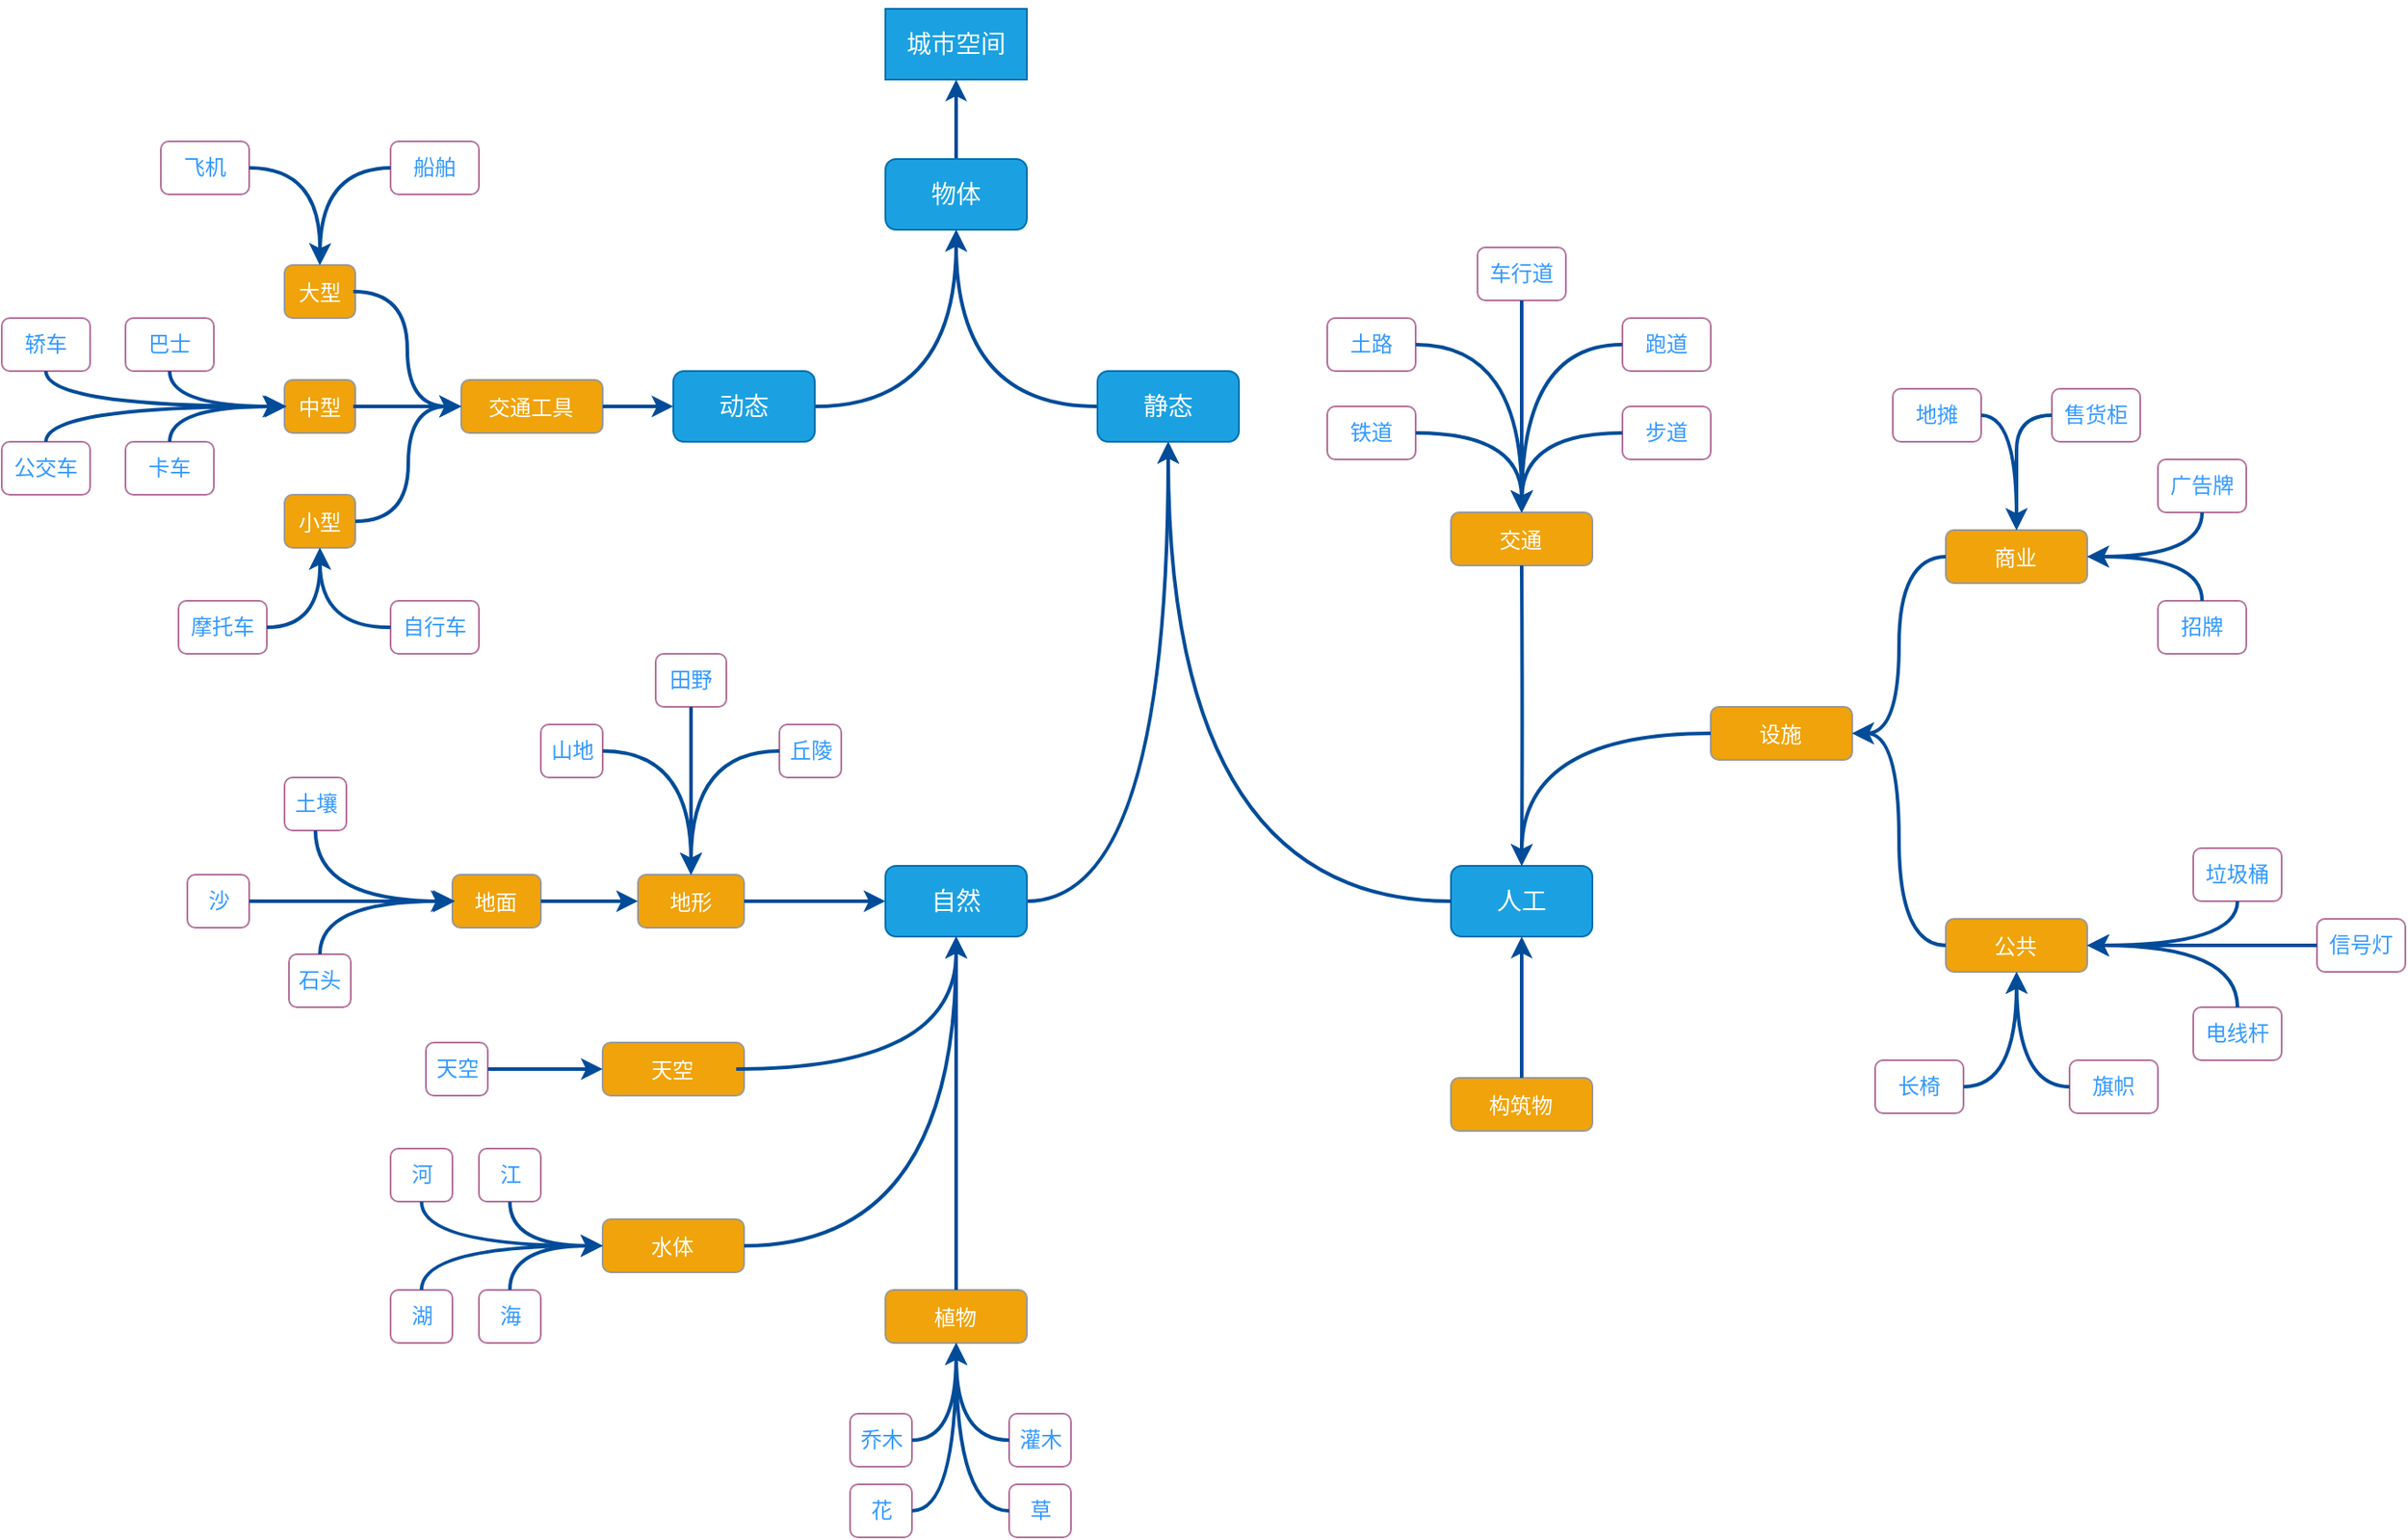 <mxfile version="14.2.7" type="github">
  <diagram id="hjLzeMbraxswB3M8S4vO" name="Page-1">
    <mxGraphModel dx="1356" dy="328" grid="1" gridSize="10" guides="1" tooltips="1" connect="1" arrows="1" fold="1" page="1" pageScale="1" pageWidth="827" pageHeight="1169" math="0" shadow="0">
      <root>
        <mxCell id="0" />
        <mxCell id="1" parent="0" />
        <mxCell id="QH5kVCey-qOMAw6Wp_jd-15" style="edgeStyle=orthogonalEdgeStyle;curved=1;rounded=0;orthogonalLoop=1;jettySize=auto;html=1;exitX=0.5;exitY=0;exitDx=0;exitDy=0;entryX=0.5;entryY=1;entryDx=0;entryDy=0;strokeColor=#004C99;fontColor=#FFFFFF;strokeWidth=2;" edge="1" parent="1" source="QH5kVCey-qOMAw6Wp_jd-1" target="QH5kVCey-qOMAw6Wp_jd-7">
          <mxGeometry relative="1" as="geometry" />
        </mxCell>
        <mxCell id="QH5kVCey-qOMAw6Wp_jd-13" style="edgeStyle=orthogonalEdgeStyle;curved=1;rounded=0;orthogonalLoop=1;jettySize=auto;html=1;exitX=1;exitY=0.5;exitDx=0;exitDy=0;entryX=0.5;entryY=1;entryDx=0;entryDy=0;fontColor=#FFFFFF;strokeColor=#004C99;strokeWidth=2;" edge="1" parent="1" source="QH5kVCey-qOMAw6Wp_jd-31" target="QH5kVCey-qOMAw6Wp_jd-1">
          <mxGeometry relative="1" as="geometry">
            <mxPoint x="310" y="302.5" as="sourcePoint" />
          </mxGeometry>
        </mxCell>
        <mxCell id="QH5kVCey-qOMAw6Wp_jd-14" style="edgeStyle=orthogonalEdgeStyle;curved=1;rounded=0;orthogonalLoop=1;jettySize=auto;html=1;exitX=0;exitY=0.5;exitDx=0;exitDy=0;fontColor=#FFFFFF;strokeColor=#004C99;strokeWidth=2;entryX=0.5;entryY=1;entryDx=0;entryDy=0;" edge="1" parent="1" source="QH5kVCey-qOMAw6Wp_jd-33" target="QH5kVCey-qOMAw6Wp_jd-1">
          <mxGeometry relative="1" as="geometry">
            <mxPoint x="400" y="170" as="targetPoint" />
            <mxPoint x="480" y="305" as="sourcePoint" />
          </mxGeometry>
        </mxCell>
        <mxCell id="QH5kVCey-qOMAw6Wp_jd-26" value="" style="group" vertex="1" connectable="0" parent="1">
          <mxGeometry x="350" y="120" width="100" height="50" as="geometry" />
        </mxCell>
        <mxCell id="QH5kVCey-qOMAw6Wp_jd-1" value="" style="rounded=1;whiteSpace=wrap;html=1;fillColor=#1ba1e2;strokeColor=#006EAF;fontColor=#ffffff;strokeWidth=1;" vertex="1" parent="QH5kVCey-qOMAw6Wp_jd-26">
          <mxGeometry x="10" width="80" height="40" as="geometry" />
        </mxCell>
        <mxCell id="QH5kVCey-qOMAw6Wp_jd-8" value="&lt;font style=&quot;font-size: 14px&quot;&gt;物体&lt;/font&gt;" style="text;html=1;align=center;verticalAlign=middle;whiteSpace=wrap;rounded=0;fontColor=#FFFFFF;aspect=fixed;" vertex="1" parent="QH5kVCey-qOMAw6Wp_jd-26">
          <mxGeometry x="15" y="10" width="70" height="20" as="geometry" />
        </mxCell>
        <mxCell id="QH5kVCey-qOMAw6Wp_jd-27" value="" style="group" vertex="1" connectable="0" parent="1">
          <mxGeometry x="350" y="30" width="100" height="50" as="geometry" />
        </mxCell>
        <mxCell id="QH5kVCey-qOMAw6Wp_jd-7" value="" style="rounded=0;whiteSpace=wrap;html=1;strokeWidth=1;fontColor=#ffffff;fillColor=#1ba1e2;strokeColor=#006EAF;aspect=fixed;shadow=0;glass=0;sketch=0;" vertex="1" parent="QH5kVCey-qOMAw6Wp_jd-27">
          <mxGeometry x="10" y="5" width="80" height="40" as="geometry" />
        </mxCell>
        <mxCell id="QH5kVCey-qOMAw6Wp_jd-6" value="&lt;font style=&quot;font-size: 14px&quot;&gt;城市空间&lt;/font&gt;" style="text;html=1;align=center;verticalAlign=middle;whiteSpace=wrap;rounded=0;fontColor=#FFFFFF;aspect=fixed;" vertex="1" parent="QH5kVCey-qOMAw6Wp_jd-27">
          <mxGeometry x="15" y="15" width="70" height="20" as="geometry" />
        </mxCell>
        <mxCell id="QH5kVCey-qOMAw6Wp_jd-30" value="" style="group" vertex="1" connectable="0" parent="1">
          <mxGeometry x="120" y="245" width="80" height="30" as="geometry" />
        </mxCell>
        <mxCell id="QH5kVCey-qOMAw6Wp_jd-28" value="" style="rounded=1;whiteSpace=wrap;html=1;shadow=0;glass=0;sketch=0;strokeWidth=1;fontColor=#ffffff;fillColor=#f0a30a;strokeColor=#999999;" vertex="1" parent="QH5kVCey-qOMAw6Wp_jd-30">
          <mxGeometry width="80" height="30" as="geometry" />
        </mxCell>
        <mxCell id="QH5kVCey-qOMAw6Wp_jd-29" value="&lt;font style=&quot;font-size: 12px&quot;&gt;交通工具&lt;/font&gt;" style="text;html=1;strokeColor=none;fillColor=none;align=center;verticalAlign=middle;whiteSpace=wrap;rounded=0;shadow=0;glass=0;sketch=0;fontColor=#FFFFFF;fontSize=14;" vertex="1" parent="QH5kVCey-qOMAw6Wp_jd-30">
          <mxGeometry x="4.447" y="5" width="71.111" height="20" as="geometry" />
        </mxCell>
        <mxCell id="QH5kVCey-qOMAw6Wp_jd-38" style="edgeStyle=orthogonalEdgeStyle;curved=1;rounded=0;orthogonalLoop=1;jettySize=auto;html=1;entryX=0;entryY=0.5;entryDx=0;entryDy=0;strokeColor=#004C99;strokeWidth=2;fontSize=14;fontColor=#FFFFFF;" edge="1" parent="1" source="QH5kVCey-qOMAw6Wp_jd-28" target="QH5kVCey-qOMAw6Wp_jd-31">
          <mxGeometry relative="1" as="geometry" />
        </mxCell>
        <mxCell id="QH5kVCey-qOMAw6Wp_jd-41" value="" style="group" vertex="1" connectable="0" parent="1">
          <mxGeometry x="-50" y="110" width="50" height="30" as="geometry" />
        </mxCell>
        <mxCell id="QH5kVCey-qOMAw6Wp_jd-39" value="" style="rounded=1;whiteSpace=wrap;html=1;shadow=0;glass=0;sketch=0;strokeWidth=1;fontSize=14;fontColor=#FFFFFF;strokeColor=#B5739D;" vertex="1" parent="QH5kVCey-qOMAw6Wp_jd-41">
          <mxGeometry width="50" height="30" as="geometry" />
        </mxCell>
        <mxCell id="QH5kVCey-qOMAw6Wp_jd-40" value="&lt;font color=&quot;#3399ff&quot; style=&quot;font-size: 12px;&quot;&gt;飞机&lt;/font&gt;" style="text;html=1;strokeColor=none;fillColor=none;align=center;verticalAlign=middle;whiteSpace=wrap;rounded=0;shadow=0;glass=0;sketch=0;fontSize=12;fontColor=#FFFFFF;" vertex="1" parent="QH5kVCey-qOMAw6Wp_jd-41">
          <mxGeometry x="5" y="5" width="40" height="20" as="geometry" />
        </mxCell>
        <mxCell id="QH5kVCey-qOMAw6Wp_jd-42" value="" style="group" vertex="1" connectable="0" parent="1">
          <mxGeometry x="80" y="110" width="50" height="30" as="geometry" />
        </mxCell>
        <mxCell id="QH5kVCey-qOMAw6Wp_jd-43" value="" style="rounded=1;whiteSpace=wrap;html=1;shadow=0;glass=0;sketch=0;strokeWidth=1;fontSize=14;fontColor=#FFFFFF;strokeColor=#B5739D;" vertex="1" parent="QH5kVCey-qOMAw6Wp_jd-42">
          <mxGeometry width="50" height="30" as="geometry" />
        </mxCell>
        <mxCell id="QH5kVCey-qOMAw6Wp_jd-44" value="&lt;font color=&quot;#3399ff&quot; style=&quot;font-size: 12px&quot;&gt;船舶&lt;/font&gt;" style="text;html=1;strokeColor=none;fillColor=none;align=center;verticalAlign=middle;whiteSpace=wrap;rounded=0;shadow=0;glass=0;sketch=0;fontSize=12;fontColor=#FFFFFF;" vertex="1" parent="QH5kVCey-qOMAw6Wp_jd-42">
          <mxGeometry x="5" y="5" width="40" height="20" as="geometry" />
        </mxCell>
        <mxCell id="QH5kVCey-qOMAw6Wp_jd-45" value="" style="group" vertex="1" connectable="0" parent="1">
          <mxGeometry x="80" y="370" width="50" height="30" as="geometry" />
        </mxCell>
        <mxCell id="QH5kVCey-qOMAw6Wp_jd-46" value="" style="rounded=1;whiteSpace=wrap;html=1;shadow=0;glass=0;sketch=0;strokeWidth=1;fontSize=14;fontColor=#FFFFFF;strokeColor=#B5739D;" vertex="1" parent="QH5kVCey-qOMAw6Wp_jd-45">
          <mxGeometry width="50" height="30" as="geometry" />
        </mxCell>
        <mxCell id="QH5kVCey-qOMAw6Wp_jd-47" value="&lt;font color=&quot;#3399ff&quot; style=&quot;font-size: 12px&quot;&gt;自行车&lt;/font&gt;" style="text;html=1;strokeColor=none;fillColor=none;align=center;verticalAlign=middle;whiteSpace=wrap;rounded=0;shadow=0;glass=0;sketch=0;fontSize=12;fontColor=#FFFFFF;" vertex="1" parent="QH5kVCey-qOMAw6Wp_jd-45">
          <mxGeometry x="5" y="5" width="40" height="20" as="geometry" />
        </mxCell>
        <mxCell id="QH5kVCey-qOMAw6Wp_jd-56" value="" style="group" vertex="1" connectable="0" parent="1">
          <mxGeometry x="-140" y="210" width="50" height="30" as="geometry" />
        </mxCell>
        <mxCell id="QH5kVCey-qOMAw6Wp_jd-57" value="" style="rounded=1;whiteSpace=wrap;html=1;shadow=0;glass=0;sketch=0;strokeWidth=1;fontSize=14;fontColor=#FFFFFF;strokeColor=#B5739D;" vertex="1" parent="QH5kVCey-qOMAw6Wp_jd-56">
          <mxGeometry width="50" height="30" as="geometry" />
        </mxCell>
        <mxCell id="QH5kVCey-qOMAw6Wp_jd-58" value="&lt;font color=&quot;#3399ff&quot; style=&quot;font-size: 12px&quot;&gt;轿车&lt;/font&gt;" style="text;html=1;strokeColor=none;fillColor=none;align=center;verticalAlign=middle;whiteSpace=wrap;rounded=0;shadow=0;glass=0;sketch=0;fontSize=12;fontColor=#FFFFFF;" vertex="1" parent="QH5kVCey-qOMAw6Wp_jd-56">
          <mxGeometry x="5" y="5" width="40" height="20" as="geometry" />
        </mxCell>
        <mxCell id="QH5kVCey-qOMAw6Wp_jd-59" value="" style="group" vertex="1" connectable="0" parent="1">
          <mxGeometry x="-140" y="280" width="50" height="30" as="geometry" />
        </mxCell>
        <mxCell id="QH5kVCey-qOMAw6Wp_jd-60" value="" style="rounded=1;whiteSpace=wrap;html=1;shadow=0;glass=0;sketch=0;strokeWidth=1;fontSize=14;fontColor=#FFFFFF;strokeColor=#B5739D;" vertex="1" parent="QH5kVCey-qOMAw6Wp_jd-59">
          <mxGeometry width="50" height="30" as="geometry" />
        </mxCell>
        <mxCell id="QH5kVCey-qOMAw6Wp_jd-61" value="&lt;font color=&quot;#3399ff&quot; style=&quot;font-size: 12px&quot;&gt;公交车&lt;/font&gt;" style="text;html=1;strokeColor=none;fillColor=none;align=center;verticalAlign=middle;whiteSpace=wrap;rounded=0;shadow=0;glass=0;sketch=0;fontSize=12;fontColor=#FFFFFF;" vertex="1" parent="QH5kVCey-qOMAw6Wp_jd-59">
          <mxGeometry x="5" y="5" width="40" height="20" as="geometry" />
        </mxCell>
        <mxCell id="QH5kVCey-qOMAw6Wp_jd-62" value="" style="group" vertex="1" connectable="0" parent="1">
          <mxGeometry x="-70" y="210" width="50" height="30" as="geometry" />
        </mxCell>
        <mxCell id="QH5kVCey-qOMAw6Wp_jd-63" value="" style="rounded=1;whiteSpace=wrap;html=1;shadow=0;glass=0;sketch=0;strokeWidth=1;fontSize=14;fontColor=#FFFFFF;strokeColor=#B5739D;" vertex="1" parent="QH5kVCey-qOMAw6Wp_jd-62">
          <mxGeometry width="50" height="30" as="geometry" />
        </mxCell>
        <mxCell id="QH5kVCey-qOMAw6Wp_jd-64" value="&lt;font color=&quot;#3399ff&quot; style=&quot;font-size: 12px&quot;&gt;巴士&lt;/font&gt;" style="text;html=1;strokeColor=none;fillColor=none;align=center;verticalAlign=middle;whiteSpace=wrap;rounded=0;shadow=0;glass=0;sketch=0;fontSize=12;fontColor=#FFFFFF;" vertex="1" parent="QH5kVCey-qOMAw6Wp_jd-62">
          <mxGeometry x="5" y="5" width="40" height="20" as="geometry" />
        </mxCell>
        <mxCell id="QH5kVCey-qOMAw6Wp_jd-65" value="" style="group" vertex="1" connectable="0" parent="1">
          <mxGeometry x="-40" y="370" width="50" height="30" as="geometry" />
        </mxCell>
        <mxCell id="QH5kVCey-qOMAw6Wp_jd-66" value="" style="rounded=1;whiteSpace=wrap;html=1;shadow=0;glass=0;sketch=0;strokeWidth=1;fontSize=14;fontColor=#FFFFFF;strokeColor=#B5739D;" vertex="1" parent="QH5kVCey-qOMAw6Wp_jd-65">
          <mxGeometry width="50" height="30" as="geometry" />
        </mxCell>
        <mxCell id="QH5kVCey-qOMAw6Wp_jd-67" value="&lt;font color=&quot;#3399ff&quot; style=&quot;font-size: 12px&quot;&gt;摩托车&lt;/font&gt;" style="text;html=1;strokeColor=none;fillColor=none;align=center;verticalAlign=middle;whiteSpace=wrap;rounded=0;shadow=0;glass=0;sketch=0;fontSize=12;fontColor=#FFFFFF;" vertex="1" parent="QH5kVCey-qOMAw6Wp_jd-65">
          <mxGeometry x="5" y="5" width="40" height="20" as="geometry" />
        </mxCell>
        <mxCell id="QH5kVCey-qOMAw6Wp_jd-68" value="" style="group" vertex="1" connectable="0" parent="1">
          <mxGeometry x="20" y="180" width="40.01" height="30" as="geometry" />
        </mxCell>
        <mxCell id="QH5kVCey-qOMAw6Wp_jd-69" value="" style="rounded=1;whiteSpace=wrap;html=1;shadow=0;glass=0;sketch=0;strokeWidth=1;fontColor=#ffffff;fillColor=#f0a30a;strokeColor=#999999;" vertex="1" parent="QH5kVCey-qOMAw6Wp_jd-68">
          <mxGeometry width="40" height="30" as="geometry" />
        </mxCell>
        <mxCell id="QH5kVCey-qOMAw6Wp_jd-70" value="&lt;font style=&quot;font-size: 12px&quot;&gt;大型&lt;/font&gt;" style="text;html=1;strokeColor=none;fillColor=none;align=center;verticalAlign=middle;whiteSpace=wrap;rounded=0;shadow=0;glass=0;sketch=0;fontColor=#FFFFFF;fontSize=14;" vertex="1" parent="QH5kVCey-qOMAw6Wp_jd-68">
          <mxGeometry x="1.11" y="5" width="37.78" height="20" as="geometry" />
        </mxCell>
        <mxCell id="QH5kVCey-qOMAw6Wp_jd-71" value="" style="group" vertex="1" connectable="0" parent="1">
          <mxGeometry x="20" y="245" width="40.01" height="30" as="geometry" />
        </mxCell>
        <mxCell id="QH5kVCey-qOMAw6Wp_jd-72" value="" style="rounded=1;whiteSpace=wrap;html=1;shadow=0;glass=0;sketch=0;strokeWidth=1;fontColor=#ffffff;fillColor=#f0a30a;strokeColor=#999999;" vertex="1" parent="QH5kVCey-qOMAw6Wp_jd-71">
          <mxGeometry width="40" height="30" as="geometry" />
        </mxCell>
        <mxCell id="QH5kVCey-qOMAw6Wp_jd-73" value="&lt;font style=&quot;font-size: 12px&quot;&gt;中型&lt;/font&gt;" style="text;html=1;strokeColor=none;fillColor=none;align=center;verticalAlign=middle;whiteSpace=wrap;rounded=0;shadow=0;glass=0;sketch=0;fontColor=#FFFFFF;fontSize=14;" vertex="1" parent="QH5kVCey-qOMAw6Wp_jd-71">
          <mxGeometry x="1.11" y="5" width="37.78" height="20" as="geometry" />
        </mxCell>
        <mxCell id="QH5kVCey-qOMAw6Wp_jd-77" value="" style="group" vertex="1" connectable="0" parent="1">
          <mxGeometry x="-70" y="280" width="50" height="30" as="geometry" />
        </mxCell>
        <mxCell id="QH5kVCey-qOMAw6Wp_jd-78" value="" style="rounded=1;whiteSpace=wrap;html=1;shadow=0;glass=0;sketch=0;strokeWidth=1;fontSize=14;fontColor=#FFFFFF;strokeColor=#B5739D;" vertex="1" parent="QH5kVCey-qOMAw6Wp_jd-77">
          <mxGeometry width="50" height="30" as="geometry" />
        </mxCell>
        <mxCell id="QH5kVCey-qOMAw6Wp_jd-79" value="&lt;font color=&quot;#3399ff&quot; style=&quot;font-size: 12px&quot;&gt;卡车&lt;/font&gt;" style="text;html=1;strokeColor=none;fillColor=none;align=center;verticalAlign=middle;whiteSpace=wrap;rounded=0;shadow=0;glass=0;sketch=0;fontSize=12;fontColor=#FFFFFF;" vertex="1" parent="QH5kVCey-qOMAw6Wp_jd-77">
          <mxGeometry x="5" y="5" width="40" height="20" as="geometry" />
        </mxCell>
        <mxCell id="QH5kVCey-qOMAw6Wp_jd-83" value="" style="group" vertex="1" connectable="0" parent="1">
          <mxGeometry x="20" y="310" width="40.01" height="30" as="geometry" />
        </mxCell>
        <mxCell id="QH5kVCey-qOMAw6Wp_jd-84" value="" style="rounded=1;whiteSpace=wrap;html=1;shadow=0;glass=0;sketch=0;strokeWidth=1;fontColor=#ffffff;fillColor=#f0a30a;strokeColor=#999999;" vertex="1" parent="QH5kVCey-qOMAw6Wp_jd-83">
          <mxGeometry width="40" height="30" as="geometry" />
        </mxCell>
        <mxCell id="QH5kVCey-qOMAw6Wp_jd-85" value="&lt;font style=&quot;font-size: 12px&quot;&gt;小型&lt;/font&gt;" style="text;html=1;strokeColor=none;fillColor=none;align=center;verticalAlign=middle;whiteSpace=wrap;rounded=0;shadow=0;glass=0;sketch=0;fontColor=#FFFFFF;fontSize=14;" vertex="1" parent="QH5kVCey-qOMAw6Wp_jd-83">
          <mxGeometry x="1.11" y="5" width="37.78" height="20" as="geometry" />
        </mxCell>
        <mxCell id="QH5kVCey-qOMAw6Wp_jd-86" style="edgeStyle=orthogonalEdgeStyle;curved=1;rounded=0;orthogonalLoop=1;jettySize=auto;html=1;exitX=1;exitY=0.5;exitDx=0;exitDy=0;entryX=0;entryY=0.5;entryDx=0;entryDy=0;strokeColor=#004C99;strokeWidth=2;fontSize=12;fontColor=#FFFFFF;" edge="1" parent="1" source="QH5kVCey-qOMAw6Wp_jd-84" target="QH5kVCey-qOMAw6Wp_jd-28">
          <mxGeometry relative="1" as="geometry" />
        </mxCell>
        <mxCell id="QH5kVCey-qOMAw6Wp_jd-87" style="edgeStyle=orthogonalEdgeStyle;curved=1;rounded=0;orthogonalLoop=1;jettySize=auto;html=1;strokeColor=#004C99;strokeWidth=2;fontSize=12;fontColor=#FFFFFF;entryX=0;entryY=0.5;entryDx=0;entryDy=0;" edge="1" parent="1" source="QH5kVCey-qOMAw6Wp_jd-73" target="QH5kVCey-qOMAw6Wp_jd-28">
          <mxGeometry relative="1" as="geometry">
            <mxPoint x="100" y="260" as="targetPoint" />
          </mxGeometry>
        </mxCell>
        <mxCell id="QH5kVCey-qOMAw6Wp_jd-88" style="edgeStyle=orthogonalEdgeStyle;curved=1;rounded=0;orthogonalLoop=1;jettySize=auto;html=1;entryX=0;entryY=0.5;entryDx=0;entryDy=0;strokeColor=#004C99;strokeWidth=2;fontSize=12;fontColor=#FFFFFF;" edge="1" parent="1" source="QH5kVCey-qOMAw6Wp_jd-70" target="QH5kVCey-qOMAw6Wp_jd-28">
          <mxGeometry relative="1" as="geometry" />
        </mxCell>
        <mxCell id="QH5kVCey-qOMAw6Wp_jd-91" style="edgeStyle=orthogonalEdgeStyle;curved=1;rounded=0;orthogonalLoop=1;jettySize=auto;html=1;exitX=1;exitY=0.5;exitDx=0;exitDy=0;strokeColor=#004C99;strokeWidth=2;fontSize=12;fontColor=#FFFFFF;" edge="1" parent="1" source="QH5kVCey-qOMAw6Wp_jd-66">
          <mxGeometry relative="1" as="geometry">
            <mxPoint x="40" y="340" as="targetPoint" />
          </mxGeometry>
        </mxCell>
        <mxCell id="QH5kVCey-qOMAw6Wp_jd-92" style="edgeStyle=orthogonalEdgeStyle;curved=1;rounded=0;orthogonalLoop=1;jettySize=auto;html=1;entryX=0.5;entryY=1;entryDx=0;entryDy=0;strokeColor=#004C99;strokeWidth=2;fontSize=12;fontColor=#FFFFFF;" edge="1" parent="1" target="QH5kVCey-qOMAw6Wp_jd-84">
          <mxGeometry relative="1" as="geometry">
            <mxPoint x="80" y="385" as="sourcePoint" />
          </mxGeometry>
        </mxCell>
        <mxCell id="QH5kVCey-qOMAw6Wp_jd-95" style="edgeStyle=orthogonalEdgeStyle;curved=1;rounded=0;orthogonalLoop=1;jettySize=auto;html=1;strokeColor=#004C99;strokeWidth=2;fontSize=12;fontColor=#FFFFFF;" edge="1" parent="1">
          <mxGeometry relative="1" as="geometry">
            <mxPoint x="40" y="180" as="targetPoint" />
            <mxPoint x="80" y="125" as="sourcePoint" />
          </mxGeometry>
        </mxCell>
        <mxCell id="QH5kVCey-qOMAw6Wp_jd-96" style="edgeStyle=orthogonalEdgeStyle;curved=1;rounded=0;orthogonalLoop=1;jettySize=auto;html=1;strokeColor=#004C99;strokeWidth=2;fontSize=12;fontColor=#FFFFFF;" edge="1" parent="1" source="QH5kVCey-qOMAw6Wp_jd-39">
          <mxGeometry relative="1" as="geometry">
            <mxPoint x="40" y="180" as="targetPoint" />
          </mxGeometry>
        </mxCell>
        <mxCell id="QH5kVCey-qOMAw6Wp_jd-99" style="edgeStyle=orthogonalEdgeStyle;curved=1;rounded=0;orthogonalLoop=1;jettySize=auto;html=1;entryX=0;entryY=0.5;entryDx=0;entryDy=0;strokeColor=#004C99;strokeWidth=2;fontSize=12;fontColor=#FFFFFF;exitX=0.5;exitY=0;exitDx=0;exitDy=0;" edge="1" parent="1" source="QH5kVCey-qOMAw6Wp_jd-78" target="QH5kVCey-qOMAw6Wp_jd-72">
          <mxGeometry relative="1" as="geometry" />
        </mxCell>
        <mxCell id="QH5kVCey-qOMAw6Wp_jd-100" style="edgeStyle=orthogonalEdgeStyle;curved=1;rounded=0;orthogonalLoop=1;jettySize=auto;html=1;entryX=0;entryY=0.5;entryDx=0;entryDy=0;strokeColor=#004C99;strokeWidth=2;fontSize=12;fontColor=#FFFFFF;exitX=0.5;exitY=0;exitDx=0;exitDy=0;" edge="1" parent="1" source="QH5kVCey-qOMAw6Wp_jd-60" target="QH5kVCey-qOMAw6Wp_jd-73">
          <mxGeometry relative="1" as="geometry" />
        </mxCell>
        <mxCell id="QH5kVCey-qOMAw6Wp_jd-101" style="edgeStyle=orthogonalEdgeStyle;curved=1;rounded=0;orthogonalLoop=1;jettySize=auto;html=1;entryX=0;entryY=0.5;entryDx=0;entryDy=0;strokeColor=#004C99;strokeWidth=2;fontSize=12;fontColor=#FFFFFF;exitX=0.5;exitY=1;exitDx=0;exitDy=0;" edge="1" parent="1" source="QH5kVCey-qOMAw6Wp_jd-57" target="QH5kVCey-qOMAw6Wp_jd-72">
          <mxGeometry relative="1" as="geometry" />
        </mxCell>
        <mxCell id="QH5kVCey-qOMAw6Wp_jd-102" style="edgeStyle=orthogonalEdgeStyle;curved=1;rounded=0;orthogonalLoop=1;jettySize=auto;html=1;entryX=0;entryY=0.5;entryDx=0;entryDy=0;strokeColor=#004C99;strokeWidth=2;fontSize=12;fontColor=#FFFFFF;exitX=0.5;exitY=1;exitDx=0;exitDy=0;" edge="1" parent="1" source="QH5kVCey-qOMAw6Wp_jd-63" target="QH5kVCey-qOMAw6Wp_jd-73">
          <mxGeometry relative="1" as="geometry" />
        </mxCell>
        <mxCell id="QH5kVCey-qOMAw6Wp_jd-107" style="edgeStyle=orthogonalEdgeStyle;curved=1;rounded=0;orthogonalLoop=1;jettySize=auto;html=1;entryX=0.5;entryY=1;entryDx=0;entryDy=0;strokeColor=#004C99;strokeWidth=2;fontSize=12;fontColor=#FFFFFF;exitX=1;exitY=0.5;exitDx=0;exitDy=0;" edge="1" parent="1" source="QH5kVCey-qOMAw6Wp_jd-103" target="QH5kVCey-qOMAw6Wp_jd-33">
          <mxGeometry relative="1" as="geometry">
            <mxPoint x="430" y="480" as="sourcePoint" />
          </mxGeometry>
        </mxCell>
        <mxCell id="QH5kVCey-qOMAw6Wp_jd-111" value="" style="group;" vertex="1" connectable="0" parent="1">
          <mxGeometry x="680" y="520" width="80" height="40" as="geometry" />
        </mxCell>
        <mxCell id="QH5kVCey-qOMAw6Wp_jd-105" value="" style="rounded=1;whiteSpace=wrap;html=1;fillColor=#1ba1e2;strokeColor=#006EAF;fontColor=#ffffff;strokeWidth=1;" vertex="1" parent="QH5kVCey-qOMAw6Wp_jd-111">
          <mxGeometry width="80" height="40" as="geometry" />
        </mxCell>
        <mxCell id="QH5kVCey-qOMAw6Wp_jd-106" value="&lt;font style=&quot;font-size: 14px&quot;&gt;人工&lt;/font&gt;" style="text;html=1;align=center;verticalAlign=middle;whiteSpace=wrap;rounded=0;fontColor=#FFFFFF;aspect=fixed;" vertex="1" parent="QH5kVCey-qOMAw6Wp_jd-111">
          <mxGeometry x="5" y="10" width="70" height="20" as="geometry" />
        </mxCell>
        <mxCell id="QH5kVCey-qOMAw6Wp_jd-112" style="edgeStyle=orthogonalEdgeStyle;curved=1;rounded=0;orthogonalLoop=1;jettySize=auto;html=1;entryX=0.5;entryY=1;entryDx=0;entryDy=0;strokeColor=#004C99;strokeWidth=2;fontSize=12;fontColor=#FFFFFF;" edge="1" parent="1" source="QH5kVCey-qOMAw6Wp_jd-105" target="QH5kVCey-qOMAw6Wp_jd-33">
          <mxGeometry relative="1" as="geometry" />
        </mxCell>
        <mxCell id="QH5kVCey-qOMAw6Wp_jd-113" value="" style="group" vertex="1" connectable="0" parent="1">
          <mxGeometry x="360" y="520" width="80" height="40" as="geometry" />
        </mxCell>
        <mxCell id="QH5kVCey-qOMAw6Wp_jd-103" value="" style="rounded=1;whiteSpace=wrap;html=1;fillColor=#1ba1e2;strokeColor=#006EAF;fontColor=#ffffff;strokeWidth=1;" vertex="1" parent="QH5kVCey-qOMAw6Wp_jd-113">
          <mxGeometry width="80" height="40" as="geometry" />
        </mxCell>
        <mxCell id="QH5kVCey-qOMAw6Wp_jd-104" value="&lt;font style=&quot;font-size: 14px&quot;&gt;自然&lt;/font&gt;" style="text;html=1;align=center;verticalAlign=middle;whiteSpace=wrap;rounded=0;fontColor=#FFFFFF;aspect=fixed;" vertex="1" parent="QH5kVCey-qOMAw6Wp_jd-113">
          <mxGeometry x="5" y="10" width="70" height="20" as="geometry" />
        </mxCell>
        <mxCell id="QH5kVCey-qOMAw6Wp_jd-114" value="" style="group" vertex="1" connectable="0" parent="1">
          <mxGeometry x="220" y="525" width="60" height="30" as="geometry" />
        </mxCell>
        <mxCell id="QH5kVCey-qOMAw6Wp_jd-115" value="" style="rounded=1;whiteSpace=wrap;html=1;shadow=0;glass=0;sketch=0;strokeWidth=1;fontColor=#ffffff;fillColor=#f0a30a;strokeColor=#999999;" vertex="1" parent="QH5kVCey-qOMAw6Wp_jd-114">
          <mxGeometry width="60" height="30" as="geometry" />
        </mxCell>
        <mxCell id="QH5kVCey-qOMAw6Wp_jd-116" value="&lt;span style=&quot;font-size: 12px&quot;&gt;地形&lt;/span&gt;" style="text;html=1;strokeColor=none;fillColor=none;align=center;verticalAlign=middle;whiteSpace=wrap;rounded=0;shadow=0;glass=0;sketch=0;fontColor=#FFFFFF;fontSize=14;" vertex="1" parent="QH5kVCey-qOMAw6Wp_jd-114">
          <mxGeometry y="5" width="60" height="20" as="geometry" />
        </mxCell>
        <mxCell id="QH5kVCey-qOMAw6Wp_jd-117" value="" style="group" vertex="1" connectable="0" parent="1">
          <mxGeometry x="200" y="720" width="80" height="30" as="geometry" />
        </mxCell>
        <mxCell id="QH5kVCey-qOMAw6Wp_jd-118" value="" style="rounded=1;whiteSpace=wrap;html=1;shadow=0;glass=0;sketch=0;strokeWidth=1;fontColor=#ffffff;fillColor=#f0a30a;strokeColor=#999999;" vertex="1" parent="QH5kVCey-qOMAw6Wp_jd-117">
          <mxGeometry width="80" height="30" as="geometry" />
        </mxCell>
        <mxCell id="QH5kVCey-qOMAw6Wp_jd-119" value="&lt;font style=&quot;font-size: 12px&quot;&gt;水体&lt;/font&gt;" style="text;html=1;strokeColor=none;fillColor=none;align=center;verticalAlign=middle;whiteSpace=wrap;rounded=0;shadow=0;glass=0;sketch=0;fontColor=#FFFFFF;fontSize=14;" vertex="1" parent="QH5kVCey-qOMAw6Wp_jd-117">
          <mxGeometry x="4.447" y="5" width="71.111" height="20" as="geometry" />
        </mxCell>
        <mxCell id="QH5kVCey-qOMAw6Wp_jd-120" value="" style="group" vertex="1" connectable="0" parent="1">
          <mxGeometry x="200.01" y="620" width="80" height="30" as="geometry" />
        </mxCell>
        <mxCell id="QH5kVCey-qOMAw6Wp_jd-121" value="" style="rounded=1;whiteSpace=wrap;html=1;shadow=0;glass=0;sketch=0;strokeWidth=1;fontColor=#ffffff;fillColor=#f0a30a;strokeColor=#999999;" vertex="1" parent="QH5kVCey-qOMAw6Wp_jd-120">
          <mxGeometry width="80" height="30" as="geometry" />
        </mxCell>
        <mxCell id="QH5kVCey-qOMAw6Wp_jd-122" value="&lt;font style=&quot;font-size: 12px&quot;&gt;天空&lt;/font&gt;" style="text;html=1;strokeColor=none;fillColor=none;align=center;verticalAlign=middle;whiteSpace=wrap;rounded=0;shadow=0;glass=0;sketch=0;fontColor=#FFFFFF;fontSize=14;" vertex="1" parent="QH5kVCey-qOMAw6Wp_jd-120">
          <mxGeometry x="4.447" y="5" width="71.111" height="20" as="geometry" />
        </mxCell>
        <mxCell id="QH5kVCey-qOMAw6Wp_jd-123" value="" style="group" vertex="1" connectable="0" parent="1">
          <mxGeometry x="360.01" y="760" width="80" height="30" as="geometry" />
        </mxCell>
        <mxCell id="QH5kVCey-qOMAw6Wp_jd-124" value="" style="rounded=1;whiteSpace=wrap;html=1;shadow=0;glass=0;sketch=0;strokeWidth=1;fontColor=#ffffff;fillColor=#f0a30a;strokeColor=#999999;" vertex="1" parent="QH5kVCey-qOMAw6Wp_jd-123">
          <mxGeometry width="80" height="30" as="geometry" />
        </mxCell>
        <mxCell id="QH5kVCey-qOMAw6Wp_jd-125" value="&lt;font style=&quot;font-size: 12px&quot;&gt;植物&lt;/font&gt;" style="text;html=1;strokeColor=none;fillColor=none;align=center;verticalAlign=middle;whiteSpace=wrap;rounded=0;shadow=0;glass=0;sketch=0;fontColor=#FFFFFF;fontSize=14;" vertex="1" parent="QH5kVCey-qOMAw6Wp_jd-123">
          <mxGeometry x="4.447" y="5" width="71.111" height="20" as="geometry" />
        </mxCell>
        <mxCell id="QH5kVCey-qOMAw6Wp_jd-227" style="edgeStyle=orthogonalEdgeStyle;curved=1;rounded=0;orthogonalLoop=1;jettySize=auto;html=1;entryX=0.5;entryY=1;entryDx=0;entryDy=0;strokeColor=#004C99;strokeWidth=2;fontSize=12;fontColor=#FFFFFF;" edge="1" parent="QH5kVCey-qOMAw6Wp_jd-123" target="QH5kVCey-qOMAw6Wp_jd-124">
          <mxGeometry relative="1" as="geometry">
            <mxPoint x="39.99" y="30" as="sourcePoint" />
          </mxGeometry>
        </mxCell>
        <mxCell id="QH5kVCey-qOMAw6Wp_jd-129" value="" style="group" vertex="1" connectable="0" parent="1">
          <mxGeometry x="115" y="525" width="50.01" height="30" as="geometry" />
        </mxCell>
        <mxCell id="QH5kVCey-qOMAw6Wp_jd-130" value="" style="rounded=1;whiteSpace=wrap;html=1;shadow=0;glass=0;sketch=0;strokeWidth=1;fontColor=#ffffff;fillColor=#f0a30a;strokeColor=#999999;" vertex="1" parent="QH5kVCey-qOMAw6Wp_jd-129">
          <mxGeometry width="49.998" height="30" as="geometry" />
        </mxCell>
        <mxCell id="QH5kVCey-qOMAw6Wp_jd-131" value="&lt;font style=&quot;font-size: 12px&quot;&gt;地面&lt;/font&gt;" style="text;html=1;strokeColor=none;fillColor=none;align=center;verticalAlign=middle;whiteSpace=wrap;rounded=0;shadow=0;glass=0;sketch=0;fontColor=#FFFFFF;fontSize=14;" vertex="1" parent="QH5kVCey-qOMAw6Wp_jd-129">
          <mxGeometry x="1.387" y="5" width="47.223" height="20" as="geometry" />
        </mxCell>
        <mxCell id="QH5kVCey-qOMAw6Wp_jd-137" style="edgeStyle=orthogonalEdgeStyle;curved=1;rounded=0;orthogonalLoop=1;jettySize=auto;html=1;entryX=0;entryY=0.5;entryDx=0;entryDy=0;strokeColor=#004C99;strokeWidth=2;fontSize=12;fontColor=#FFFFFF;" edge="1" parent="1" source="QH5kVCey-qOMAw6Wp_jd-115" target="QH5kVCey-qOMAw6Wp_jd-103">
          <mxGeometry relative="1" as="geometry" />
        </mxCell>
        <mxCell id="QH5kVCey-qOMAw6Wp_jd-138" value="" style="group" vertex="1" connectable="0" parent="1">
          <mxGeometry x="-35" y="525" width="35" height="30" as="geometry" />
        </mxCell>
        <mxCell id="QH5kVCey-qOMAw6Wp_jd-139" value="" style="rounded=1;whiteSpace=wrap;html=1;shadow=0;glass=0;sketch=0;strokeWidth=1;fontSize=14;fontColor=#FFFFFF;strokeColor=#B5739D;" vertex="1" parent="QH5kVCey-qOMAw6Wp_jd-138">
          <mxGeometry width="35" height="30" as="geometry" />
        </mxCell>
        <mxCell id="QH5kVCey-qOMAw6Wp_jd-140" value="&lt;font color=&quot;#3399ff&quot; style=&quot;font-size: 12px&quot;&gt;沙&lt;/font&gt;" style="text;html=1;strokeColor=none;fillColor=none;align=center;verticalAlign=middle;whiteSpace=wrap;rounded=0;shadow=0;glass=0;sketch=0;fontSize=12;fontColor=#FFFFFF;" vertex="1" parent="QH5kVCey-qOMAw6Wp_jd-138">
          <mxGeometry x="3.5" y="5" width="28" height="20" as="geometry" />
        </mxCell>
        <mxCell id="QH5kVCey-qOMAw6Wp_jd-141" value="" style="group" vertex="1" connectable="0" parent="1">
          <mxGeometry x="480" y="240" width="80" height="40" as="geometry" />
        </mxCell>
        <mxCell id="QH5kVCey-qOMAw6Wp_jd-33" value="" style="rounded=1;whiteSpace=wrap;html=1;fillColor=#1ba1e2;strokeColor=#006EAF;fontColor=#ffffff;strokeWidth=1;" vertex="1" parent="QH5kVCey-qOMAw6Wp_jd-141">
          <mxGeometry width="80" height="40" as="geometry" />
        </mxCell>
        <mxCell id="QH5kVCey-qOMAw6Wp_jd-34" value="&lt;font style=&quot;font-size: 14px&quot;&gt;静态&lt;/font&gt;" style="text;html=1;align=center;verticalAlign=middle;whiteSpace=wrap;rounded=0;fontColor=#FFFFFF;aspect=fixed;" vertex="1" parent="QH5kVCey-qOMAw6Wp_jd-141">
          <mxGeometry x="5" y="10" width="70" height="20" as="geometry" />
        </mxCell>
        <mxCell id="QH5kVCey-qOMAw6Wp_jd-142" value="" style="group" vertex="1" connectable="0" parent="1">
          <mxGeometry x="240" y="240" width="80" height="40" as="geometry" />
        </mxCell>
        <mxCell id="QH5kVCey-qOMAw6Wp_jd-31" value="" style="rounded=1;whiteSpace=wrap;html=1;fillColor=#1ba1e2;strokeColor=#006EAF;fontColor=#ffffff;strokeWidth=1;" vertex="1" parent="QH5kVCey-qOMAw6Wp_jd-142">
          <mxGeometry width="80" height="40" as="geometry" />
        </mxCell>
        <mxCell id="QH5kVCey-qOMAw6Wp_jd-32" value="&lt;font style=&quot;font-size: 14px&quot;&gt;动态&lt;/font&gt;" style="text;html=1;align=center;verticalAlign=middle;whiteSpace=wrap;rounded=0;fontColor=#FFFFFF;aspect=fixed;" vertex="1" parent="QH5kVCey-qOMAw6Wp_jd-142">
          <mxGeometry x="5" y="10" width="70" height="20" as="geometry" />
        </mxCell>
        <mxCell id="QH5kVCey-qOMAw6Wp_jd-144" value="" style="group" vertex="1" connectable="0" parent="1">
          <mxGeometry x="20" y="470" width="35" height="30" as="geometry" />
        </mxCell>
        <mxCell id="QH5kVCey-qOMAw6Wp_jd-145" value="" style="rounded=1;whiteSpace=wrap;html=1;shadow=0;glass=0;sketch=0;strokeWidth=1;fontSize=14;fontColor=#FFFFFF;strokeColor=#B5739D;" vertex="1" parent="QH5kVCey-qOMAw6Wp_jd-144">
          <mxGeometry width="35" height="30" as="geometry" />
        </mxCell>
        <mxCell id="QH5kVCey-qOMAw6Wp_jd-146" value="&lt;font color=&quot;#3399ff&quot; style=&quot;font-size: 12px&quot;&gt;土壤&lt;/font&gt;" style="text;html=1;strokeColor=none;fillColor=none;align=center;verticalAlign=middle;whiteSpace=wrap;rounded=0;shadow=0;glass=0;sketch=0;fontSize=12;fontColor=#FFFFFF;" vertex="1" parent="QH5kVCey-qOMAw6Wp_jd-144">
          <mxGeometry x="3.5" y="5" width="28" height="20" as="geometry" />
        </mxCell>
        <mxCell id="QH5kVCey-qOMAw6Wp_jd-154" style="edgeStyle=orthogonalEdgeStyle;curved=1;rounded=0;orthogonalLoop=1;jettySize=auto;html=1;entryX=0;entryY=0.5;entryDx=0;entryDy=0;strokeColor=#004C99;strokeWidth=2;fontSize=12;fontColor=#FFFFFF;" edge="1" parent="1" source="QH5kVCey-qOMAw6Wp_jd-130" target="QH5kVCey-qOMAw6Wp_jd-115">
          <mxGeometry relative="1" as="geometry" />
        </mxCell>
        <mxCell id="QH5kVCey-qOMAw6Wp_jd-158" value="" style="group" vertex="1" connectable="0" parent="1">
          <mxGeometry x="22.5" y="570" width="35" height="30" as="geometry" />
        </mxCell>
        <mxCell id="QH5kVCey-qOMAw6Wp_jd-159" value="" style="rounded=1;whiteSpace=wrap;html=1;shadow=0;glass=0;sketch=0;strokeWidth=1;fontSize=14;fontColor=#FFFFFF;strokeColor=#B5739D;" vertex="1" parent="QH5kVCey-qOMAw6Wp_jd-158">
          <mxGeometry width="35" height="30" as="geometry" />
        </mxCell>
        <mxCell id="QH5kVCey-qOMAw6Wp_jd-160" value="&lt;font color=&quot;#3399ff&quot; style=&quot;font-size: 12px&quot;&gt;石头&lt;/font&gt;" style="text;html=1;strokeColor=none;fillColor=none;align=center;verticalAlign=middle;whiteSpace=wrap;rounded=0;shadow=0;glass=0;sketch=0;fontSize=12;fontColor=#FFFFFF;" vertex="1" parent="QH5kVCey-qOMAw6Wp_jd-158">
          <mxGeometry x="3.5" y="5" width="28" height="20" as="geometry" />
        </mxCell>
        <mxCell id="QH5kVCey-qOMAw6Wp_jd-161" style="edgeStyle=orthogonalEdgeStyle;curved=1;rounded=0;orthogonalLoop=1;jettySize=auto;html=1;entryX=0.5;entryY=1;entryDx=0;entryDy=0;strokeColor=#004C99;strokeWidth=2;fontSize=12;fontColor=#FFFFFF;" edge="1" parent="1" source="QH5kVCey-qOMAw6Wp_jd-118" target="QH5kVCey-qOMAw6Wp_jd-103">
          <mxGeometry relative="1" as="geometry" />
        </mxCell>
        <mxCell id="QH5kVCey-qOMAw6Wp_jd-162" style="edgeStyle=orthogonalEdgeStyle;curved=1;rounded=0;orthogonalLoop=1;jettySize=auto;html=1;strokeColor=#004C99;strokeWidth=2;fontSize=12;fontColor=#FFFFFF;" edge="1" parent="1" source="QH5kVCey-qOMAw6Wp_jd-124">
          <mxGeometry relative="1" as="geometry">
            <mxPoint x="400" y="560" as="targetPoint" />
          </mxGeometry>
        </mxCell>
        <mxCell id="QH5kVCey-qOMAw6Wp_jd-163" style="edgeStyle=orthogonalEdgeStyle;curved=1;rounded=0;orthogonalLoop=1;jettySize=auto;html=1;strokeColor=#004C99;strokeWidth=2;fontSize=12;fontColor=#FFFFFF;" edge="1" parent="1" source="QH5kVCey-qOMAw6Wp_jd-122">
          <mxGeometry relative="1" as="geometry">
            <mxPoint x="400" y="560" as="targetPoint" />
          </mxGeometry>
        </mxCell>
        <mxCell id="QH5kVCey-qOMAw6Wp_jd-164" value="" style="group" vertex="1" connectable="0" parent="1">
          <mxGeometry x="165.01" y="440" width="35" height="30" as="geometry" />
        </mxCell>
        <mxCell id="QH5kVCey-qOMAw6Wp_jd-165" value="" style="rounded=1;whiteSpace=wrap;html=1;shadow=0;glass=0;sketch=0;strokeWidth=1;fontSize=14;fontColor=#FFFFFF;strokeColor=#B5739D;" vertex="1" parent="QH5kVCey-qOMAw6Wp_jd-164">
          <mxGeometry width="35" height="30" as="geometry" />
        </mxCell>
        <mxCell id="QH5kVCey-qOMAw6Wp_jd-166" value="&lt;font color=&quot;#3399ff&quot; style=&quot;font-size: 12px&quot;&gt;山地&lt;/font&gt;" style="text;html=1;strokeColor=none;fillColor=none;align=center;verticalAlign=middle;whiteSpace=wrap;rounded=0;shadow=0;glass=0;sketch=0;fontSize=12;fontColor=#FFFFFF;" vertex="1" parent="QH5kVCey-qOMAw6Wp_jd-164">
          <mxGeometry x="3.5" y="5" width="28" height="20" as="geometry" />
        </mxCell>
        <mxCell id="QH5kVCey-qOMAw6Wp_jd-167" value="" style="group" vertex="1" connectable="0" parent="1">
          <mxGeometry x="230" y="400" width="40" height="30" as="geometry" />
        </mxCell>
        <mxCell id="QH5kVCey-qOMAw6Wp_jd-168" value="" style="rounded=1;whiteSpace=wrap;html=1;shadow=0;glass=0;sketch=0;strokeWidth=1;fontSize=14;fontColor=#FFFFFF;strokeColor=#B5739D;" vertex="1" parent="QH5kVCey-qOMAw6Wp_jd-167">
          <mxGeometry width="40" height="30" as="geometry" />
        </mxCell>
        <mxCell id="QH5kVCey-qOMAw6Wp_jd-169" value="&lt;font color=&quot;#3399ff&quot; style=&quot;font-size: 12px&quot;&gt;田野&lt;/font&gt;" style="text;html=1;strokeColor=none;fillColor=none;align=center;verticalAlign=middle;whiteSpace=wrap;rounded=0;shadow=0;glass=0;sketch=0;fontSize=12;fontColor=#FFFFFF;" vertex="1" parent="QH5kVCey-qOMAw6Wp_jd-167">
          <mxGeometry x="4" y="5" width="32" height="20" as="geometry" />
        </mxCell>
        <mxCell id="QH5kVCey-qOMAw6Wp_jd-170" value="" style="group" vertex="1" connectable="0" parent="1">
          <mxGeometry x="300" y="440" width="35" height="30" as="geometry" />
        </mxCell>
        <mxCell id="QH5kVCey-qOMAw6Wp_jd-171" value="" style="rounded=1;whiteSpace=wrap;html=1;shadow=0;glass=0;sketch=0;strokeWidth=1;fontSize=14;fontColor=#FFFFFF;strokeColor=#B5739D;" vertex="1" parent="QH5kVCey-qOMAw6Wp_jd-170">
          <mxGeometry width="35" height="30" as="geometry" />
        </mxCell>
        <mxCell id="QH5kVCey-qOMAw6Wp_jd-172" value="&lt;font color=&quot;#3399ff&quot; style=&quot;font-size: 12px&quot;&gt;丘陵&lt;/font&gt;" style="text;html=1;strokeColor=none;fillColor=none;align=center;verticalAlign=middle;whiteSpace=wrap;rounded=0;shadow=0;glass=0;sketch=0;fontSize=12;fontColor=#FFFFFF;" vertex="1" parent="QH5kVCey-qOMAw6Wp_jd-170">
          <mxGeometry x="3.5" y="5" width="28" height="20" as="geometry" />
        </mxCell>
        <mxCell id="QH5kVCey-qOMAw6Wp_jd-173" style="edgeStyle=orthogonalEdgeStyle;curved=1;rounded=0;orthogonalLoop=1;jettySize=auto;html=1;entryX=0.5;entryY=0;entryDx=0;entryDy=0;strokeColor=#004C99;strokeWidth=2;fontSize=12;fontColor=#FFFFFF;" edge="1" parent="1" source="QH5kVCey-qOMAw6Wp_jd-165" target="QH5kVCey-qOMAw6Wp_jd-115">
          <mxGeometry relative="1" as="geometry" />
        </mxCell>
        <mxCell id="QH5kVCey-qOMAw6Wp_jd-174" style="edgeStyle=orthogonalEdgeStyle;curved=1;rounded=0;orthogonalLoop=1;jettySize=auto;html=1;entryX=0.5;entryY=0;entryDx=0;entryDy=0;strokeColor=#004C99;strokeWidth=2;fontSize=12;fontColor=#FFFFFF;" edge="1" parent="1" source="QH5kVCey-qOMAw6Wp_jd-171" target="QH5kVCey-qOMAw6Wp_jd-115">
          <mxGeometry relative="1" as="geometry" />
        </mxCell>
        <mxCell id="QH5kVCey-qOMAw6Wp_jd-176" style="edgeStyle=orthogonalEdgeStyle;curved=1;rounded=0;orthogonalLoop=1;jettySize=auto;html=1;entryX=0.5;entryY=0;entryDx=0;entryDy=0;strokeColor=#004C99;strokeWidth=2;fontSize=12;fontColor=#FFFFFF;" edge="1" parent="1" source="QH5kVCey-qOMAw6Wp_jd-168" target="QH5kVCey-qOMAw6Wp_jd-115">
          <mxGeometry relative="1" as="geometry" />
        </mxCell>
        <mxCell id="QH5kVCey-qOMAw6Wp_jd-177" style="edgeStyle=orthogonalEdgeStyle;curved=1;rounded=0;orthogonalLoop=1;jettySize=auto;html=1;entryX=0;entryY=0.5;entryDx=0;entryDy=0;strokeColor=#004C99;strokeWidth=2;fontSize=12;fontColor=#FFFFFF;exitX=0.5;exitY=1;exitDx=0;exitDy=0;" edge="1" parent="1" source="QH5kVCey-qOMAw6Wp_jd-145" target="QH5kVCey-qOMAw6Wp_jd-131">
          <mxGeometry relative="1" as="geometry" />
        </mxCell>
        <mxCell id="QH5kVCey-qOMAw6Wp_jd-181" style="edgeStyle=orthogonalEdgeStyle;curved=1;rounded=0;orthogonalLoop=1;jettySize=auto;html=1;entryX=0;entryY=0.5;entryDx=0;entryDy=0;strokeColor=#004C99;strokeWidth=2;fontSize=12;fontColor=#FFFFFF;exitX=1;exitY=0.5;exitDx=0;exitDy=0;" edge="1" parent="1" source="QH5kVCey-qOMAw6Wp_jd-139" target="QH5kVCey-qOMAw6Wp_jd-131">
          <mxGeometry relative="1" as="geometry" />
        </mxCell>
        <mxCell id="QH5kVCey-qOMAw6Wp_jd-182" style="edgeStyle=orthogonalEdgeStyle;curved=1;rounded=0;orthogonalLoop=1;jettySize=auto;html=1;entryX=0;entryY=0.5;entryDx=0;entryDy=0;strokeColor=#004C99;strokeWidth=2;fontSize=12;fontColor=#FFFFFF;exitX=0.5;exitY=0;exitDx=0;exitDy=0;" edge="1" parent="1" source="QH5kVCey-qOMAw6Wp_jd-159" target="QH5kVCey-qOMAw6Wp_jd-130">
          <mxGeometry relative="1" as="geometry" />
        </mxCell>
        <mxCell id="QH5kVCey-qOMAw6Wp_jd-184" value="" style="group" vertex="1" connectable="0" parent="1">
          <mxGeometry x="340" y="830" width="35" height="30" as="geometry" />
        </mxCell>
        <mxCell id="QH5kVCey-qOMAw6Wp_jd-185" value="" style="rounded=1;whiteSpace=wrap;html=1;shadow=0;glass=0;sketch=0;strokeWidth=1;fontSize=14;fontColor=#FFFFFF;strokeColor=#B5739D;" vertex="1" parent="QH5kVCey-qOMAw6Wp_jd-184">
          <mxGeometry width="35" height="30" as="geometry" />
        </mxCell>
        <mxCell id="QH5kVCey-qOMAw6Wp_jd-186" value="&lt;font color=&quot;#3399ff&quot; style=&quot;font-size: 12px&quot;&gt;乔木&lt;/font&gt;" style="text;html=1;strokeColor=none;fillColor=none;align=center;verticalAlign=middle;whiteSpace=wrap;rounded=0;shadow=0;glass=0;sketch=0;fontSize=12;fontColor=#FFFFFF;" vertex="1" parent="QH5kVCey-qOMAw6Wp_jd-184">
          <mxGeometry x="3.5" y="5" width="28" height="20" as="geometry" />
        </mxCell>
        <mxCell id="QH5kVCey-qOMAw6Wp_jd-187" value="" style="group" vertex="1" connectable="0" parent="1">
          <mxGeometry x="430" y="830" width="35" height="30" as="geometry" />
        </mxCell>
        <mxCell id="QH5kVCey-qOMAw6Wp_jd-188" value="" style="rounded=1;whiteSpace=wrap;html=1;shadow=0;glass=0;sketch=0;strokeWidth=1;fontSize=14;fontColor=#FFFFFF;strokeColor=#B5739D;" vertex="1" parent="QH5kVCey-qOMAw6Wp_jd-187">
          <mxGeometry width="35" height="30" as="geometry" />
        </mxCell>
        <mxCell id="QH5kVCey-qOMAw6Wp_jd-189" value="&lt;font color=&quot;#3399ff&quot; style=&quot;font-size: 12px&quot;&gt;灌木&lt;/font&gt;" style="text;html=1;strokeColor=none;fillColor=none;align=center;verticalAlign=middle;whiteSpace=wrap;rounded=0;shadow=0;glass=0;sketch=0;fontSize=12;fontColor=#FFFFFF;" vertex="1" parent="QH5kVCey-qOMAw6Wp_jd-187">
          <mxGeometry x="3.5" y="5" width="28" height="20" as="geometry" />
        </mxCell>
        <mxCell id="QH5kVCey-qOMAw6Wp_jd-190" value="" style="group" vertex="1" connectable="0" parent="1">
          <mxGeometry x="340" y="870" width="35" height="30" as="geometry" />
        </mxCell>
        <mxCell id="QH5kVCey-qOMAw6Wp_jd-191" value="" style="rounded=1;whiteSpace=wrap;html=1;shadow=0;glass=0;sketch=0;strokeWidth=1;fontSize=14;fontColor=#FFFFFF;strokeColor=#B5739D;" vertex="1" parent="QH5kVCey-qOMAw6Wp_jd-190">
          <mxGeometry width="35" height="30" as="geometry" />
        </mxCell>
        <mxCell id="QH5kVCey-qOMAw6Wp_jd-192" value="&lt;font color=&quot;#3399ff&quot; style=&quot;font-size: 12px&quot;&gt;花&lt;/font&gt;" style="text;html=1;strokeColor=none;fillColor=none;align=center;verticalAlign=middle;whiteSpace=wrap;rounded=0;shadow=0;glass=0;sketch=0;fontSize=12;fontColor=#FFFFFF;" vertex="1" parent="QH5kVCey-qOMAw6Wp_jd-190">
          <mxGeometry x="3.5" y="5" width="28" height="20" as="geometry" />
        </mxCell>
        <mxCell id="QH5kVCey-qOMAw6Wp_jd-193" value="" style="group" vertex="1" connectable="0" parent="1">
          <mxGeometry x="430" y="870" width="35" height="30" as="geometry" />
        </mxCell>
        <mxCell id="QH5kVCey-qOMAw6Wp_jd-194" value="" style="rounded=1;whiteSpace=wrap;html=1;shadow=0;glass=0;sketch=0;strokeWidth=1;fontSize=14;fontColor=#FFFFFF;strokeColor=#B5739D;" vertex="1" parent="QH5kVCey-qOMAw6Wp_jd-193">
          <mxGeometry width="35" height="30" as="geometry" />
        </mxCell>
        <mxCell id="QH5kVCey-qOMAw6Wp_jd-195" value="&lt;font color=&quot;#3399ff&quot; style=&quot;font-size: 12px&quot;&gt;草&lt;/font&gt;" style="text;html=1;strokeColor=none;fillColor=none;align=center;verticalAlign=middle;whiteSpace=wrap;rounded=0;shadow=0;glass=0;sketch=0;fontSize=12;fontColor=#FFFFFF;" vertex="1" parent="QH5kVCey-qOMAw6Wp_jd-193">
          <mxGeometry x="3.5" y="5" width="28" height="20" as="geometry" />
        </mxCell>
        <mxCell id="QH5kVCey-qOMAw6Wp_jd-202" value="" style="group" vertex="1" connectable="0" parent="1">
          <mxGeometry x="100" y="620" width="35" height="30" as="geometry" />
        </mxCell>
        <mxCell id="QH5kVCey-qOMAw6Wp_jd-203" value="" style="rounded=1;whiteSpace=wrap;html=1;shadow=0;glass=0;sketch=0;strokeWidth=1;fontSize=14;fontColor=#FFFFFF;strokeColor=#B5739D;" vertex="1" parent="QH5kVCey-qOMAw6Wp_jd-202">
          <mxGeometry width="35" height="30" as="geometry" />
        </mxCell>
        <mxCell id="QH5kVCey-qOMAw6Wp_jd-204" value="&lt;font color=&quot;#3399ff&quot; style=&quot;font-size: 12px&quot;&gt;天空&lt;/font&gt;" style="text;html=1;strokeColor=none;fillColor=none;align=center;verticalAlign=middle;whiteSpace=wrap;rounded=0;shadow=0;glass=0;sketch=0;fontSize=12;fontColor=#FFFFFF;" vertex="1" parent="QH5kVCey-qOMAw6Wp_jd-202">
          <mxGeometry x="3.5" y="5" width="28" height="20" as="geometry" />
        </mxCell>
        <mxCell id="QH5kVCey-qOMAw6Wp_jd-205" style="edgeStyle=orthogonalEdgeStyle;curved=1;rounded=0;orthogonalLoop=1;jettySize=auto;html=1;entryX=0;entryY=0.5;entryDx=0;entryDy=0;strokeColor=#004C99;strokeWidth=2;fontSize=12;fontColor=#FFFFFF;exitX=1;exitY=0.5;exitDx=0;exitDy=0;" edge="1" parent="1" source="QH5kVCey-qOMAw6Wp_jd-203" target="QH5kVCey-qOMAw6Wp_jd-121">
          <mxGeometry relative="1" as="geometry">
            <mxPoint x="140" y="635" as="sourcePoint" />
          </mxGeometry>
        </mxCell>
        <mxCell id="QH5kVCey-qOMAw6Wp_jd-206" style="edgeStyle=orthogonalEdgeStyle;curved=1;rounded=0;orthogonalLoop=1;jettySize=auto;html=1;entryX=0.5;entryY=1;entryDx=0;entryDy=0;strokeColor=#004C99;strokeWidth=2;fontSize=12;fontColor=#FFFFFF;exitX=0;exitY=0.5;exitDx=0;exitDy=0;" edge="1" parent="1" source="QH5kVCey-qOMAw6Wp_jd-188" target="QH5kVCey-qOMAw6Wp_jd-124">
          <mxGeometry relative="1" as="geometry" />
        </mxCell>
        <mxCell id="QH5kVCey-qOMAw6Wp_jd-207" style="edgeStyle=orthogonalEdgeStyle;curved=1;rounded=0;orthogonalLoop=1;jettySize=auto;html=1;strokeColor=#004C99;strokeWidth=2;fontSize=12;fontColor=#FFFFFF;entryX=0.5;entryY=1;entryDx=0;entryDy=0;exitX=0;exitY=0.5;exitDx=0;exitDy=0;" edge="1" parent="1" source="QH5kVCey-qOMAw6Wp_jd-194" target="QH5kVCey-qOMAw6Wp_jd-124">
          <mxGeometry relative="1" as="geometry">
            <mxPoint x="360" y="780" as="targetPoint" />
          </mxGeometry>
        </mxCell>
        <mxCell id="QH5kVCey-qOMAw6Wp_jd-208" style="edgeStyle=orthogonalEdgeStyle;curved=1;rounded=0;orthogonalLoop=1;jettySize=auto;html=1;entryX=0.5;entryY=1;entryDx=0;entryDy=0;strokeColor=#004C99;strokeWidth=2;fontSize=12;fontColor=#FFFFFF;exitX=1;exitY=0.5;exitDx=0;exitDy=0;" edge="1" parent="1" source="QH5kVCey-qOMAw6Wp_jd-191" target="QH5kVCey-qOMAw6Wp_jd-124">
          <mxGeometry relative="1" as="geometry" />
        </mxCell>
        <mxCell id="QH5kVCey-qOMAw6Wp_jd-209" style="edgeStyle=orthogonalEdgeStyle;curved=1;rounded=0;orthogonalLoop=1;jettySize=auto;html=1;entryX=0.5;entryY=1;entryDx=0;entryDy=0;strokeColor=#004C99;strokeWidth=2;fontSize=12;fontColor=#FFFFFF;exitX=1;exitY=0.5;exitDx=0;exitDy=0;" edge="1" parent="1" source="QH5kVCey-qOMAw6Wp_jd-185" target="QH5kVCey-qOMAw6Wp_jd-124">
          <mxGeometry relative="1" as="geometry" />
        </mxCell>
        <mxCell id="QH5kVCey-qOMAw6Wp_jd-210" value="" style="group" vertex="1" connectable="0" parent="1">
          <mxGeometry x="80" y="680" width="35" height="30" as="geometry" />
        </mxCell>
        <mxCell id="QH5kVCey-qOMAw6Wp_jd-211" value="" style="rounded=1;whiteSpace=wrap;html=1;shadow=0;glass=0;sketch=0;strokeWidth=1;fontSize=14;fontColor=#FFFFFF;strokeColor=#B5739D;" vertex="1" parent="QH5kVCey-qOMAw6Wp_jd-210">
          <mxGeometry width="35" height="30" as="geometry" />
        </mxCell>
        <mxCell id="QH5kVCey-qOMAw6Wp_jd-212" value="&lt;font color=&quot;#3399ff&quot; style=&quot;font-size: 12px&quot;&gt;河&lt;/font&gt;" style="text;html=1;strokeColor=none;fillColor=none;align=center;verticalAlign=middle;whiteSpace=wrap;rounded=0;shadow=0;glass=0;sketch=0;fontSize=12;fontColor=#FFFFFF;" vertex="1" parent="QH5kVCey-qOMAw6Wp_jd-210">
          <mxGeometry x="3.5" y="5" width="28" height="20" as="geometry" />
        </mxCell>
        <mxCell id="QH5kVCey-qOMAw6Wp_jd-213" value="" style="group" vertex="1" connectable="0" parent="1">
          <mxGeometry x="130" y="680" width="35" height="30" as="geometry" />
        </mxCell>
        <mxCell id="QH5kVCey-qOMAw6Wp_jd-214" value="" style="rounded=1;whiteSpace=wrap;html=1;shadow=0;glass=0;sketch=0;strokeWidth=1;fontSize=14;fontColor=#FFFFFF;strokeColor=#B5739D;" vertex="1" parent="QH5kVCey-qOMAw6Wp_jd-213">
          <mxGeometry width="35" height="30" as="geometry" />
        </mxCell>
        <mxCell id="QH5kVCey-qOMAw6Wp_jd-215" value="&lt;font color=&quot;#3399ff&quot; style=&quot;font-size: 12px&quot;&gt;江&lt;/font&gt;" style="text;html=1;strokeColor=none;fillColor=none;align=center;verticalAlign=middle;whiteSpace=wrap;rounded=0;shadow=0;glass=0;sketch=0;fontSize=12;fontColor=#FFFFFF;" vertex="1" parent="QH5kVCey-qOMAw6Wp_jd-213">
          <mxGeometry x="3.5" y="5" width="28" height="20" as="geometry" />
        </mxCell>
        <mxCell id="QH5kVCey-qOMAw6Wp_jd-216" value="" style="group" vertex="1" connectable="0" parent="1">
          <mxGeometry x="80" y="760" width="35" height="30" as="geometry" />
        </mxCell>
        <mxCell id="QH5kVCey-qOMAw6Wp_jd-217" value="" style="rounded=1;whiteSpace=wrap;html=1;shadow=0;glass=0;sketch=0;strokeWidth=1;fontSize=14;fontColor=#FFFFFF;strokeColor=#B5739D;" vertex="1" parent="QH5kVCey-qOMAw6Wp_jd-216">
          <mxGeometry width="35" height="30" as="geometry" />
        </mxCell>
        <mxCell id="QH5kVCey-qOMAw6Wp_jd-218" value="&lt;font color=&quot;#3399ff&quot; style=&quot;font-size: 12px&quot;&gt;湖&lt;/font&gt;" style="text;html=1;strokeColor=none;fillColor=none;align=center;verticalAlign=middle;whiteSpace=wrap;rounded=0;shadow=0;glass=0;sketch=0;fontSize=12;fontColor=#FFFFFF;" vertex="1" parent="QH5kVCey-qOMAw6Wp_jd-216">
          <mxGeometry x="3.5" y="5" width="28" height="20" as="geometry" />
        </mxCell>
        <mxCell id="QH5kVCey-qOMAw6Wp_jd-219" value="" style="group" vertex="1" connectable="0" parent="1">
          <mxGeometry x="130" y="760" width="35" height="30" as="geometry" />
        </mxCell>
        <mxCell id="QH5kVCey-qOMAw6Wp_jd-220" value="" style="rounded=1;whiteSpace=wrap;html=1;shadow=0;glass=0;sketch=0;strokeWidth=1;fontSize=14;fontColor=#FFFFFF;strokeColor=#B5739D;" vertex="1" parent="QH5kVCey-qOMAw6Wp_jd-219">
          <mxGeometry width="35" height="30" as="geometry" />
        </mxCell>
        <mxCell id="QH5kVCey-qOMAw6Wp_jd-221" value="&lt;font color=&quot;#3399ff&quot; style=&quot;font-size: 12px&quot;&gt;海&lt;/font&gt;" style="text;html=1;strokeColor=none;fillColor=none;align=center;verticalAlign=middle;whiteSpace=wrap;rounded=0;shadow=0;glass=0;sketch=0;fontSize=12;fontColor=#FFFFFF;" vertex="1" parent="QH5kVCey-qOMAw6Wp_jd-219">
          <mxGeometry x="3.5" y="5" width="28" height="20" as="geometry" />
        </mxCell>
        <mxCell id="QH5kVCey-qOMAw6Wp_jd-222" style="edgeStyle=orthogonalEdgeStyle;curved=1;rounded=0;orthogonalLoop=1;jettySize=auto;html=1;entryX=0;entryY=0.5;entryDx=0;entryDy=0;strokeColor=#004C99;strokeWidth=2;fontSize=12;fontColor=#FFFFFF;exitX=0.5;exitY=1;exitDx=0;exitDy=0;" edge="1" parent="1" source="QH5kVCey-qOMAw6Wp_jd-214" target="QH5kVCey-qOMAw6Wp_jd-118">
          <mxGeometry relative="1" as="geometry" />
        </mxCell>
        <mxCell id="QH5kVCey-qOMAw6Wp_jd-223" style="edgeStyle=orthogonalEdgeStyle;curved=1;rounded=0;orthogonalLoop=1;jettySize=auto;html=1;entryX=0;entryY=0.5;entryDx=0;entryDy=0;strokeColor=#004C99;strokeWidth=2;fontSize=12;fontColor=#FFFFFF;exitX=0.5;exitY=0;exitDx=0;exitDy=0;" edge="1" parent="1" source="QH5kVCey-qOMAw6Wp_jd-220" target="QH5kVCey-qOMAw6Wp_jd-118">
          <mxGeometry relative="1" as="geometry" />
        </mxCell>
        <mxCell id="QH5kVCey-qOMAw6Wp_jd-224" style="edgeStyle=orthogonalEdgeStyle;curved=1;rounded=0;orthogonalLoop=1;jettySize=auto;html=1;entryX=0;entryY=0.5;entryDx=0;entryDy=0;strokeColor=#004C99;strokeWidth=2;fontSize=12;fontColor=#FFFFFF;exitX=0.5;exitY=1;exitDx=0;exitDy=0;" edge="1" parent="1" source="QH5kVCey-qOMAw6Wp_jd-211" target="QH5kVCey-qOMAw6Wp_jd-118">
          <mxGeometry relative="1" as="geometry" />
        </mxCell>
        <mxCell id="QH5kVCey-qOMAw6Wp_jd-226" style="edgeStyle=orthogonalEdgeStyle;curved=1;rounded=0;orthogonalLoop=1;jettySize=auto;html=1;entryX=0;entryY=0.5;entryDx=0;entryDy=0;strokeColor=#004C99;strokeWidth=2;fontSize=12;fontColor=#FFFFFF;exitX=0.5;exitY=0;exitDx=0;exitDy=0;" edge="1" parent="1" source="QH5kVCey-qOMAw6Wp_jd-217" target="QH5kVCey-qOMAw6Wp_jd-118">
          <mxGeometry relative="1" as="geometry" />
        </mxCell>
        <mxCell id="QH5kVCey-qOMAw6Wp_jd-228" value="" style="group;" vertex="1" connectable="0" parent="1">
          <mxGeometry x="680" y="320" width="80" height="30" as="geometry" />
        </mxCell>
        <mxCell id="QH5kVCey-qOMAw6Wp_jd-229" value="" style="rounded=1;whiteSpace=wrap;html=1;shadow=0;glass=0;sketch=0;strokeWidth=1;fontColor=#ffffff;fillColor=#f0a30a;strokeColor=#999999;" vertex="1" parent="QH5kVCey-qOMAw6Wp_jd-228">
          <mxGeometry width="80" height="30" as="geometry" />
        </mxCell>
        <mxCell id="QH5kVCey-qOMAw6Wp_jd-230" value="&lt;font style=&quot;font-size: 12px&quot;&gt;交通&lt;/font&gt;" style="text;html=1;strokeColor=none;fillColor=none;align=center;verticalAlign=middle;whiteSpace=wrap;rounded=0;shadow=0;glass=0;sketch=0;fontColor=#FFFFFF;fontSize=14;" vertex="1" parent="QH5kVCey-qOMAw6Wp_jd-228">
          <mxGeometry x="4.447" y="5" width="71.111" height="20" as="geometry" />
        </mxCell>
        <mxCell id="QH5kVCey-qOMAw6Wp_jd-232" value="" style="group;" vertex="1" connectable="0" parent="1">
          <mxGeometry x="827" y="430" width="80" height="30" as="geometry" />
        </mxCell>
        <mxCell id="QH5kVCey-qOMAw6Wp_jd-233" value="" style="rounded=1;whiteSpace=wrap;html=1;shadow=0;glass=0;sketch=0;strokeWidth=1;fontColor=#ffffff;fillColor=#f0a30a;strokeColor=#999999;" vertex="1" parent="QH5kVCey-qOMAw6Wp_jd-232">
          <mxGeometry width="80" height="30" as="geometry" />
        </mxCell>
        <mxCell id="QH5kVCey-qOMAw6Wp_jd-234" value="&lt;span style=&quot;font-size: 12px&quot;&gt;设施&lt;/span&gt;" style="text;html=1;strokeColor=none;fillColor=none;align=center;verticalAlign=middle;whiteSpace=wrap;rounded=0;shadow=0;glass=0;sketch=0;fontColor=#FFFFFF;fontSize=14;" vertex="1" parent="QH5kVCey-qOMAw6Wp_jd-232">
          <mxGeometry x="4.447" y="5" width="71.111" height="20" as="geometry" />
        </mxCell>
        <mxCell id="QH5kVCey-qOMAw6Wp_jd-236" value="" style="group;" vertex="1" connectable="0" parent="1">
          <mxGeometry x="960" y="330" width="80" height="30" as="geometry" />
        </mxCell>
        <mxCell id="QH5kVCey-qOMAw6Wp_jd-237" value="" style="rounded=1;whiteSpace=wrap;html=1;shadow=0;glass=0;sketch=0;strokeWidth=1;fontColor=#ffffff;fillColor=#f0a30a;strokeColor=#999999;" vertex="1" parent="QH5kVCey-qOMAw6Wp_jd-236">
          <mxGeometry width="80" height="30" as="geometry" />
        </mxCell>
        <mxCell id="QH5kVCey-qOMAw6Wp_jd-238" value="&lt;span style=&quot;font-size: 12px&quot;&gt;商业&lt;/span&gt;" style="text;html=1;strokeColor=none;fillColor=none;align=center;verticalAlign=middle;whiteSpace=wrap;rounded=0;shadow=0;glass=0;sketch=0;fontColor=#FFFFFF;fontSize=14;" vertex="1" parent="QH5kVCey-qOMAw6Wp_jd-236">
          <mxGeometry x="4.447" y="5" width="71.111" height="20" as="geometry" />
        </mxCell>
        <mxCell id="QH5kVCey-qOMAw6Wp_jd-239" value="" style="group;" vertex="1" connectable="0" parent="1">
          <mxGeometry x="960" y="550" width="80" height="30" as="geometry" />
        </mxCell>
        <mxCell id="QH5kVCey-qOMAw6Wp_jd-240" value="" style="rounded=1;whiteSpace=wrap;html=1;shadow=0;glass=0;sketch=0;strokeWidth=1;fontColor=#ffffff;fillColor=#f0a30a;strokeColor=#999999;" vertex="1" parent="QH5kVCey-qOMAw6Wp_jd-239">
          <mxGeometry width="80" height="30" as="geometry" />
        </mxCell>
        <mxCell id="QH5kVCey-qOMAw6Wp_jd-241" value="&lt;span style=&quot;font-size: 12px&quot;&gt;公共&lt;/span&gt;" style="text;html=1;strokeColor=none;fillColor=none;align=center;verticalAlign=middle;whiteSpace=wrap;rounded=0;shadow=0;glass=0;sketch=0;fontColor=#FFFFFF;fontSize=14;" vertex="1" parent="QH5kVCey-qOMAw6Wp_jd-239">
          <mxGeometry x="4.447" y="5" width="71.111" height="20" as="geometry" />
        </mxCell>
        <mxCell id="QH5kVCey-qOMAw6Wp_jd-242" style="edgeStyle=orthogonalEdgeStyle;curved=1;rounded=0;orthogonalLoop=1;jettySize=auto;html=1;entryX=0.5;entryY=0;entryDx=0;entryDy=0;strokeColor=#004C99;strokeWidth=2;fontSize=12;fontColor=#FFFFFF;" edge="1" parent="1" target="QH5kVCey-qOMAw6Wp_jd-105">
          <mxGeometry relative="1" as="geometry">
            <mxPoint x="720" y="350" as="sourcePoint" />
          </mxGeometry>
        </mxCell>
        <mxCell id="QH5kVCey-qOMAw6Wp_jd-243" style="edgeStyle=orthogonalEdgeStyle;curved=1;rounded=0;orthogonalLoop=1;jettySize=auto;html=1;entryX=0.5;entryY=0;entryDx=0;entryDy=0;strokeColor=#004C99;strokeWidth=2;fontSize=12;fontColor=#FFFFFF;" edge="1" parent="1" source="QH5kVCey-qOMAw6Wp_jd-233" target="QH5kVCey-qOMAw6Wp_jd-105">
          <mxGeometry relative="1" as="geometry" />
        </mxCell>
        <mxCell id="QH5kVCey-qOMAw6Wp_jd-244" style="edgeStyle=orthogonalEdgeStyle;curved=1;rounded=0;orthogonalLoop=1;jettySize=auto;html=1;entryX=1;entryY=0.5;entryDx=0;entryDy=0;strokeColor=#004C99;strokeWidth=2;fontSize=12;fontColor=#FFFFFF;" edge="1" parent="1" target="QH5kVCey-qOMAw6Wp_jd-233">
          <mxGeometry relative="1" as="geometry">
            <mxPoint x="960" y="345" as="sourcePoint" />
          </mxGeometry>
        </mxCell>
        <mxCell id="QH5kVCey-qOMAw6Wp_jd-245" style="edgeStyle=orthogonalEdgeStyle;curved=1;rounded=0;orthogonalLoop=1;jettySize=auto;html=1;strokeColor=#004C99;strokeWidth=2;fontSize=12;fontColor=#FFFFFF;entryX=1;entryY=0.5;entryDx=0;entryDy=0;" edge="1" parent="1" source="QH5kVCey-qOMAw6Wp_jd-240" target="QH5kVCey-qOMAw6Wp_jd-233">
          <mxGeometry relative="1" as="geometry">
            <mxPoint x="910" y="450" as="targetPoint" />
          </mxGeometry>
        </mxCell>
        <mxCell id="QH5kVCey-qOMAw6Wp_jd-246" value="" style="group;" vertex="1" connectable="0" parent="1">
          <mxGeometry x="930" y="250" width="50" height="30" as="geometry" />
        </mxCell>
        <mxCell id="QH5kVCey-qOMAw6Wp_jd-247" value="" style="rounded=1;whiteSpace=wrap;html=1;shadow=0;glass=0;sketch=0;strokeWidth=1;fontSize=14;fontColor=#FFFFFF;strokeColor=#B5739D;" vertex="1" parent="QH5kVCey-qOMAw6Wp_jd-246">
          <mxGeometry width="50" height="30" as="geometry" />
        </mxCell>
        <mxCell id="QH5kVCey-qOMAw6Wp_jd-248" value="&lt;font color=&quot;#3399ff&quot; style=&quot;font-size: 12px&quot;&gt;地摊&lt;/font&gt;" style="text;html=1;strokeColor=none;fillColor=none;align=center;verticalAlign=middle;whiteSpace=wrap;rounded=0;shadow=0;glass=0;sketch=0;fontSize=12;fontColor=#FFFFFF;" vertex="1" parent="QH5kVCey-qOMAw6Wp_jd-246">
          <mxGeometry x="5" y="5" width="40" height="20" as="geometry" />
        </mxCell>
        <mxCell id="QH5kVCey-qOMAw6Wp_jd-249" value="" style="group;" vertex="1" connectable="0" parent="1">
          <mxGeometry x="1020" y="250" width="50" height="30" as="geometry" />
        </mxCell>
        <mxCell id="QH5kVCey-qOMAw6Wp_jd-250" value="" style="rounded=1;whiteSpace=wrap;html=1;shadow=0;glass=0;sketch=0;strokeWidth=1;fontSize=14;fontColor=#FFFFFF;strokeColor=#B5739D;" vertex="1" parent="QH5kVCey-qOMAw6Wp_jd-249">
          <mxGeometry width="50" height="30" as="geometry" />
        </mxCell>
        <mxCell id="QH5kVCey-qOMAw6Wp_jd-251" value="&lt;font color=&quot;#3399ff&quot;&gt;售货柜&lt;/font&gt;" style="text;html=1;strokeColor=none;fillColor=none;align=center;verticalAlign=middle;whiteSpace=wrap;rounded=0;shadow=0;glass=0;sketch=0;fontSize=12;fontColor=#FFFFFF;" vertex="1" parent="QH5kVCey-qOMAw6Wp_jd-249">
          <mxGeometry x="5" y="5" width="40" height="20" as="geometry" />
        </mxCell>
        <mxCell id="QH5kVCey-qOMAw6Wp_jd-253" value="" style="group;" vertex="1" connectable="0" parent="1">
          <mxGeometry x="1080" y="290" width="50" height="30" as="geometry" />
        </mxCell>
        <mxCell id="QH5kVCey-qOMAw6Wp_jd-254" value="" style="rounded=1;whiteSpace=wrap;html=1;shadow=0;glass=0;sketch=0;strokeWidth=1;fontSize=14;fontColor=#FFFFFF;strokeColor=#B5739D;" vertex="1" parent="QH5kVCey-qOMAw6Wp_jd-253">
          <mxGeometry width="50" height="30" as="geometry" />
        </mxCell>
        <mxCell id="QH5kVCey-qOMAw6Wp_jd-255" value="&lt;font color=&quot;#3399ff&quot;&gt;广告牌&lt;/font&gt;" style="text;html=1;strokeColor=none;fillColor=none;align=center;verticalAlign=middle;whiteSpace=wrap;rounded=0;shadow=0;glass=0;sketch=0;fontSize=12;fontColor=#FFFFFF;" vertex="1" parent="QH5kVCey-qOMAw6Wp_jd-253">
          <mxGeometry x="5" y="5" width="40" height="20" as="geometry" />
        </mxCell>
        <mxCell id="QH5kVCey-qOMAw6Wp_jd-256" value="" style="group;" vertex="1" connectable="0" parent="1">
          <mxGeometry x="1080" y="370" width="50" height="30" as="geometry" />
        </mxCell>
        <mxCell id="QH5kVCey-qOMAw6Wp_jd-257" value="" style="rounded=1;whiteSpace=wrap;html=1;shadow=0;glass=0;sketch=0;strokeWidth=1;fontSize=14;fontColor=#FFFFFF;strokeColor=#B5739D;" vertex="1" parent="QH5kVCey-qOMAw6Wp_jd-256">
          <mxGeometry width="50" height="30" as="geometry" />
        </mxCell>
        <mxCell id="QH5kVCey-qOMAw6Wp_jd-258" value="&lt;font color=&quot;#3399ff&quot;&gt;招牌&lt;/font&gt;" style="text;html=1;strokeColor=none;fillColor=none;align=center;verticalAlign=middle;whiteSpace=wrap;rounded=0;shadow=0;glass=0;sketch=0;fontSize=12;fontColor=#FFFFFF;" vertex="1" parent="QH5kVCey-qOMAw6Wp_jd-256">
          <mxGeometry x="5" y="5" width="40" height="20" as="geometry" />
        </mxCell>
        <mxCell id="QH5kVCey-qOMAw6Wp_jd-259" style="edgeStyle=orthogonalEdgeStyle;curved=1;rounded=0;orthogonalLoop=1;jettySize=auto;html=1;entryX=0.5;entryY=0;entryDx=0;entryDy=0;strokeColor=#004C99;strokeWidth=2;fontSize=12;fontColor=#FFFFFF;exitX=1;exitY=0.5;exitDx=0;exitDy=0;" edge="1" parent="1" source="QH5kVCey-qOMAw6Wp_jd-247" target="QH5kVCey-qOMAw6Wp_jd-237">
          <mxGeometry relative="1" as="geometry" />
        </mxCell>
        <mxCell id="QH5kVCey-qOMAw6Wp_jd-262" style="edgeStyle=orthogonalEdgeStyle;curved=1;rounded=0;orthogonalLoop=1;jettySize=auto;html=1;entryX=1;entryY=0.5;entryDx=0;entryDy=0;strokeColor=#004C99;strokeWidth=2;fontSize=12;fontColor=#FFFFFF;exitX=0.5;exitY=1;exitDx=0;exitDy=0;" edge="1" parent="1" source="QH5kVCey-qOMAw6Wp_jd-254" target="QH5kVCey-qOMAw6Wp_jd-237">
          <mxGeometry relative="1" as="geometry" />
        </mxCell>
        <mxCell id="QH5kVCey-qOMAw6Wp_jd-263" style="edgeStyle=orthogonalEdgeStyle;curved=1;rounded=0;orthogonalLoop=1;jettySize=auto;html=1;entryX=1;entryY=0.5;entryDx=0;entryDy=0;strokeColor=#004C99;strokeWidth=2;fontSize=12;fontColor=#FFFFFF;exitX=0.5;exitY=0;exitDx=0;exitDy=0;" edge="1" parent="1" source="QH5kVCey-qOMAw6Wp_jd-257" target="QH5kVCey-qOMAw6Wp_jd-237">
          <mxGeometry relative="1" as="geometry" />
        </mxCell>
        <mxCell id="QH5kVCey-qOMAw6Wp_jd-264" style="edgeStyle=orthogonalEdgeStyle;curved=1;rounded=0;orthogonalLoop=1;jettySize=auto;html=1;strokeColor=#004C99;strokeWidth=2;fontSize=12;fontColor=#FFFFFF;" edge="1" parent="1" source="QH5kVCey-qOMAw6Wp_jd-250">
          <mxGeometry relative="1" as="geometry">
            <mxPoint x="1000" y="330" as="targetPoint" />
          </mxGeometry>
        </mxCell>
        <mxCell id="QH5kVCey-qOMAw6Wp_jd-266" value="" style="group;" vertex="1" connectable="0" parent="1">
          <mxGeometry x="777" y="210" width="50" height="30" as="geometry" />
        </mxCell>
        <mxCell id="QH5kVCey-qOMAw6Wp_jd-267" value="" style="rounded=1;whiteSpace=wrap;html=1;shadow=0;glass=0;sketch=0;strokeWidth=1;fontSize=14;fontColor=#FFFFFF;strokeColor=#B5739D;" vertex="1" parent="QH5kVCey-qOMAw6Wp_jd-266">
          <mxGeometry width="50" height="30" as="geometry" />
        </mxCell>
        <mxCell id="QH5kVCey-qOMAw6Wp_jd-268" value="&lt;font color=&quot;#3399ff&quot;&gt;跑道&lt;/font&gt;" style="text;html=1;strokeColor=none;fillColor=none;align=center;verticalAlign=middle;whiteSpace=wrap;rounded=0;shadow=0;glass=0;sketch=0;fontSize=12;fontColor=#FFFFFF;" vertex="1" parent="QH5kVCey-qOMAw6Wp_jd-266">
          <mxGeometry x="5" y="5" width="40" height="20" as="geometry" />
        </mxCell>
        <mxCell id="QH5kVCey-qOMAw6Wp_jd-269" value="" style="group;" vertex="1" connectable="0" parent="1">
          <mxGeometry x="777" y="260" width="50" height="30" as="geometry" />
        </mxCell>
        <mxCell id="QH5kVCey-qOMAw6Wp_jd-270" value="" style="rounded=1;whiteSpace=wrap;html=1;shadow=0;glass=0;sketch=0;strokeWidth=1;fontSize=14;fontColor=#FFFFFF;strokeColor=#B5739D;" vertex="1" parent="QH5kVCey-qOMAw6Wp_jd-269">
          <mxGeometry width="50" height="30" as="geometry" />
        </mxCell>
        <mxCell id="QH5kVCey-qOMAw6Wp_jd-271" value="&lt;font color=&quot;#3399ff&quot; style=&quot;font-size: 12px&quot;&gt;步道&lt;/font&gt;" style="text;html=1;strokeColor=none;fillColor=none;align=center;verticalAlign=middle;whiteSpace=wrap;rounded=0;shadow=0;glass=0;sketch=0;fontSize=12;fontColor=#FFFFFF;" vertex="1" parent="QH5kVCey-qOMAw6Wp_jd-269">
          <mxGeometry x="5" y="5" width="40" height="20" as="geometry" />
        </mxCell>
        <mxCell id="QH5kVCey-qOMAw6Wp_jd-272" value="" style="group;" vertex="1" connectable="0" parent="1">
          <mxGeometry x="695" y="170" width="50" height="30" as="geometry" />
        </mxCell>
        <mxCell id="QH5kVCey-qOMAw6Wp_jd-273" value="" style="rounded=1;whiteSpace=wrap;html=1;shadow=0;glass=0;sketch=0;strokeWidth=1;fontSize=14;fontColor=#FFFFFF;strokeColor=#B5739D;" vertex="1" parent="QH5kVCey-qOMAw6Wp_jd-272">
          <mxGeometry width="50" height="30" as="geometry" />
        </mxCell>
        <mxCell id="QH5kVCey-qOMAw6Wp_jd-274" value="&lt;font color=&quot;#3399ff&quot;&gt;车行道&lt;/font&gt;" style="text;html=1;strokeColor=none;fillColor=none;align=center;verticalAlign=middle;whiteSpace=wrap;rounded=0;shadow=0;glass=0;sketch=0;fontSize=12;fontColor=#FFFFFF;" vertex="1" parent="QH5kVCey-qOMAw6Wp_jd-272">
          <mxGeometry x="5" y="5" width="40" height="20" as="geometry" />
        </mxCell>
        <mxCell id="QH5kVCey-qOMAw6Wp_jd-275" value="" style="group;" vertex="1" connectable="0" parent="1">
          <mxGeometry x="610" y="260" width="50" height="30" as="geometry" />
        </mxCell>
        <mxCell id="QH5kVCey-qOMAw6Wp_jd-276" value="" style="rounded=1;whiteSpace=wrap;html=1;shadow=0;glass=0;sketch=0;strokeWidth=1;fontSize=14;fontColor=#FFFFFF;strokeColor=#B5739D;" vertex="1" parent="QH5kVCey-qOMAw6Wp_jd-275">
          <mxGeometry width="50" height="30" as="geometry" />
        </mxCell>
        <mxCell id="QH5kVCey-qOMAw6Wp_jd-277" value="&lt;font color=&quot;#3399ff&quot;&gt;铁道&lt;/font&gt;" style="text;html=1;strokeColor=none;fillColor=none;align=center;verticalAlign=middle;whiteSpace=wrap;rounded=0;shadow=0;glass=0;sketch=0;fontSize=12;fontColor=#FFFFFF;" vertex="1" parent="QH5kVCey-qOMAw6Wp_jd-275">
          <mxGeometry x="5" y="5" width="40" height="20" as="geometry" />
        </mxCell>
        <mxCell id="QH5kVCey-qOMAw6Wp_jd-278" value="" style="group;" vertex="1" connectable="0" parent="1">
          <mxGeometry x="610" y="210" width="50" height="30" as="geometry" />
        </mxCell>
        <mxCell id="QH5kVCey-qOMAw6Wp_jd-279" value="" style="rounded=1;whiteSpace=wrap;html=1;shadow=0;glass=0;sketch=0;strokeWidth=1;fontSize=14;fontColor=#FFFFFF;strokeColor=#B5739D;" vertex="1" parent="QH5kVCey-qOMAw6Wp_jd-278">
          <mxGeometry width="50" height="30" as="geometry" />
        </mxCell>
        <mxCell id="QH5kVCey-qOMAw6Wp_jd-280" value="&lt;font color=&quot;#3399ff&quot;&gt;土路&lt;/font&gt;" style="text;html=1;strokeColor=none;fillColor=none;align=center;verticalAlign=middle;whiteSpace=wrap;rounded=0;shadow=0;glass=0;sketch=0;fontSize=12;fontColor=#FFFFFF;" vertex="1" parent="QH5kVCey-qOMAw6Wp_jd-278">
          <mxGeometry x="5" y="5" width="40" height="20" as="geometry" />
        </mxCell>
        <mxCell id="QH5kVCey-qOMAw6Wp_jd-281" style="edgeStyle=orthogonalEdgeStyle;curved=1;rounded=0;orthogonalLoop=1;jettySize=auto;html=1;entryX=0.5;entryY=0;entryDx=0;entryDy=0;strokeColor=#004C99;strokeWidth=2;fontSize=12;fontColor=#FFFFFF;" edge="1" parent="1" source="QH5kVCey-qOMAw6Wp_jd-276" target="QH5kVCey-qOMAw6Wp_jd-229">
          <mxGeometry relative="1" as="geometry" />
        </mxCell>
        <mxCell id="QH5kVCey-qOMAw6Wp_jd-282" style="edgeStyle=orthogonalEdgeStyle;curved=1;rounded=0;orthogonalLoop=1;jettySize=auto;html=1;strokeColor=#004C99;strokeWidth=2;fontSize=12;fontColor=#FFFFFF;" edge="1" parent="1" source="QH5kVCey-qOMAw6Wp_jd-270">
          <mxGeometry relative="1" as="geometry">
            <mxPoint x="720" y="320" as="targetPoint" />
          </mxGeometry>
        </mxCell>
        <mxCell id="QH5kVCey-qOMAw6Wp_jd-283" style="edgeStyle=orthogonalEdgeStyle;curved=1;rounded=0;orthogonalLoop=1;jettySize=auto;html=1;strokeColor=#004C99;strokeWidth=2;fontSize=12;fontColor=#FFFFFF;" edge="1" parent="1" source="QH5kVCey-qOMAw6Wp_jd-267">
          <mxGeometry relative="1" as="geometry">
            <mxPoint x="720" y="320" as="targetPoint" />
          </mxGeometry>
        </mxCell>
        <mxCell id="QH5kVCey-qOMAw6Wp_jd-284" style="edgeStyle=orthogonalEdgeStyle;curved=1;rounded=0;orthogonalLoop=1;jettySize=auto;html=1;strokeColor=#004C99;strokeWidth=2;fontSize=12;fontColor=#FFFFFF;" edge="1" parent="1" source="QH5kVCey-qOMAw6Wp_jd-279">
          <mxGeometry relative="1" as="geometry">
            <mxPoint x="720" y="320" as="targetPoint" />
          </mxGeometry>
        </mxCell>
        <mxCell id="QH5kVCey-qOMAw6Wp_jd-285" style="edgeStyle=orthogonalEdgeStyle;curved=1;rounded=0;orthogonalLoop=1;jettySize=auto;html=1;strokeColor=#004C99;strokeWidth=2;fontSize=12;fontColor=#FFFFFF;" edge="1" parent="1" source="QH5kVCey-qOMAw6Wp_jd-273">
          <mxGeometry relative="1" as="geometry">
            <mxPoint x="720" y="320" as="targetPoint" />
          </mxGeometry>
        </mxCell>
        <mxCell id="QH5kVCey-qOMAw6Wp_jd-286" value="" style="group;" vertex="1" connectable="0" parent="1">
          <mxGeometry x="1100" y="510" width="50" height="30" as="geometry" />
        </mxCell>
        <mxCell id="QH5kVCey-qOMAw6Wp_jd-287" value="" style="rounded=1;whiteSpace=wrap;html=1;shadow=0;glass=0;sketch=0;strokeWidth=1;fontSize=14;fontColor=#FFFFFF;strokeColor=#B5739D;" vertex="1" parent="QH5kVCey-qOMAw6Wp_jd-286">
          <mxGeometry width="50" height="30" as="geometry" />
        </mxCell>
        <mxCell id="QH5kVCey-qOMAw6Wp_jd-288" value="&lt;font color=&quot;#3399ff&quot;&gt;垃圾桶&lt;/font&gt;" style="text;html=1;strokeColor=none;fillColor=none;align=center;verticalAlign=middle;whiteSpace=wrap;rounded=0;shadow=0;glass=0;sketch=0;fontSize=12;fontColor=#FFFFFF;" vertex="1" parent="QH5kVCey-qOMAw6Wp_jd-286">
          <mxGeometry x="5" y="5" width="40" height="20" as="geometry" />
        </mxCell>
        <mxCell id="QH5kVCey-qOMAw6Wp_jd-289" value="" style="group;" vertex="1" connectable="0" parent="1">
          <mxGeometry x="920" y="630" width="50" height="30" as="geometry" />
        </mxCell>
        <mxCell id="QH5kVCey-qOMAw6Wp_jd-290" value="" style="rounded=1;whiteSpace=wrap;html=1;shadow=0;glass=0;sketch=0;strokeWidth=1;fontSize=14;fontColor=#FFFFFF;strokeColor=#B5739D;" vertex="1" parent="QH5kVCey-qOMAw6Wp_jd-289">
          <mxGeometry width="50" height="30" as="geometry" />
        </mxCell>
        <mxCell id="QH5kVCey-qOMAw6Wp_jd-291" value="&lt;font color=&quot;#3399ff&quot;&gt;长椅&lt;/font&gt;" style="text;html=1;strokeColor=none;fillColor=none;align=center;verticalAlign=middle;whiteSpace=wrap;rounded=0;shadow=0;glass=0;sketch=0;fontSize=12;fontColor=#FFFFFF;" vertex="1" parent="QH5kVCey-qOMAw6Wp_jd-289">
          <mxGeometry x="5" y="5" width="40" height="20" as="geometry" />
        </mxCell>
        <mxCell id="QH5kVCey-qOMAw6Wp_jd-292" value="" style="group;" vertex="1" connectable="0" parent="1">
          <mxGeometry x="1100" y="600" width="50" height="30" as="geometry" />
        </mxCell>
        <mxCell id="QH5kVCey-qOMAw6Wp_jd-293" value="" style="rounded=1;whiteSpace=wrap;html=1;shadow=0;glass=0;sketch=0;strokeWidth=1;fontSize=14;fontColor=#FFFFFF;strokeColor=#B5739D;" vertex="1" parent="QH5kVCey-qOMAw6Wp_jd-292">
          <mxGeometry width="50" height="30" as="geometry" />
        </mxCell>
        <mxCell id="QH5kVCey-qOMAw6Wp_jd-294" value="&lt;font color=&quot;#3399ff&quot;&gt;电线杆&lt;/font&gt;" style="text;html=1;strokeColor=none;fillColor=none;align=center;verticalAlign=middle;whiteSpace=wrap;rounded=0;shadow=0;glass=0;sketch=0;fontSize=12;fontColor=#FFFFFF;" vertex="1" parent="QH5kVCey-qOMAw6Wp_jd-292">
          <mxGeometry x="5" y="5" width="40" height="20" as="geometry" />
        </mxCell>
        <mxCell id="QH5kVCey-qOMAw6Wp_jd-298" value="" style="group;" vertex="1" connectable="0" parent="1">
          <mxGeometry x="1170" y="550" width="50" height="30" as="geometry" />
        </mxCell>
        <mxCell id="QH5kVCey-qOMAw6Wp_jd-299" value="" style="rounded=1;whiteSpace=wrap;html=1;shadow=0;glass=0;sketch=0;strokeWidth=1;fontSize=14;fontColor=#FFFFFF;strokeColor=#B5739D;" vertex="1" parent="QH5kVCey-qOMAw6Wp_jd-298">
          <mxGeometry width="50" height="30" as="geometry" />
        </mxCell>
        <mxCell id="QH5kVCey-qOMAw6Wp_jd-300" value="&lt;font color=&quot;#3399ff&quot;&gt;信号灯&lt;/font&gt;" style="text;html=1;strokeColor=none;fillColor=none;align=center;verticalAlign=middle;whiteSpace=wrap;rounded=0;shadow=0;glass=0;sketch=0;fontSize=12;fontColor=#FFFFFF;" vertex="1" parent="QH5kVCey-qOMAw6Wp_jd-298">
          <mxGeometry x="5" y="5" width="40" height="20" as="geometry" />
        </mxCell>
        <mxCell id="QH5kVCey-qOMAw6Wp_jd-304" style="edgeStyle=orthogonalEdgeStyle;curved=1;rounded=0;orthogonalLoop=1;jettySize=auto;html=1;entryX=1;entryY=0.5;entryDx=0;entryDy=0;strokeColor=#004C99;strokeWidth=2;fontSize=12;fontColor=#FFFFFF;exitX=0.5;exitY=1;exitDx=0;exitDy=0;" edge="1" parent="1" source="QH5kVCey-qOMAw6Wp_jd-287" target="QH5kVCey-qOMAw6Wp_jd-240">
          <mxGeometry relative="1" as="geometry" />
        </mxCell>
        <mxCell id="QH5kVCey-qOMAw6Wp_jd-305" style="edgeStyle=orthogonalEdgeStyle;curved=1;rounded=0;orthogonalLoop=1;jettySize=auto;html=1;entryX=1;entryY=0.5;entryDx=0;entryDy=0;strokeColor=#004C99;strokeWidth=2;fontSize=12;fontColor=#FFFFFF;exitX=0.5;exitY=0;exitDx=0;exitDy=0;" edge="1" parent="1" source="QH5kVCey-qOMAw6Wp_jd-293" target="QH5kVCey-qOMAw6Wp_jd-240">
          <mxGeometry relative="1" as="geometry" />
        </mxCell>
        <mxCell id="QH5kVCey-qOMAw6Wp_jd-306" style="edgeStyle=orthogonalEdgeStyle;curved=1;rounded=0;orthogonalLoop=1;jettySize=auto;html=1;strokeColor=#004C99;strokeWidth=2;fontSize=12;fontColor=#FFFFFF;" edge="1" parent="1" source="QH5kVCey-qOMAw6Wp_jd-299">
          <mxGeometry relative="1" as="geometry">
            <mxPoint x="1040" y="565" as="targetPoint" />
          </mxGeometry>
        </mxCell>
        <mxCell id="QH5kVCey-qOMAw6Wp_jd-307" value="" style="group;" vertex="1" connectable="0" parent="1">
          <mxGeometry x="1030" y="630" width="50" height="30" as="geometry" />
        </mxCell>
        <mxCell id="QH5kVCey-qOMAw6Wp_jd-308" value="" style="rounded=1;whiteSpace=wrap;html=1;shadow=0;glass=0;sketch=0;strokeWidth=1;fontSize=14;fontColor=#FFFFFF;strokeColor=#B5739D;" vertex="1" parent="QH5kVCey-qOMAw6Wp_jd-307">
          <mxGeometry width="50" height="30" as="geometry" />
        </mxCell>
        <mxCell id="QH5kVCey-qOMAw6Wp_jd-309" value="&lt;font color=&quot;#3399ff&quot;&gt;旗帜&lt;/font&gt;" style="text;html=1;strokeColor=none;fillColor=none;align=center;verticalAlign=middle;whiteSpace=wrap;rounded=0;shadow=0;glass=0;sketch=0;fontSize=12;fontColor=#FFFFFF;" vertex="1" parent="QH5kVCey-qOMAw6Wp_jd-307">
          <mxGeometry x="5" y="5" width="40" height="20" as="geometry" />
        </mxCell>
        <mxCell id="QH5kVCey-qOMAw6Wp_jd-310" style="edgeStyle=orthogonalEdgeStyle;curved=1;rounded=0;orthogonalLoop=1;jettySize=auto;html=1;entryX=0.5;entryY=1;entryDx=0;entryDy=0;strokeColor=#004C99;strokeWidth=2;fontSize=12;fontColor=#FFFFFF;exitX=1;exitY=0.5;exitDx=0;exitDy=0;" edge="1" parent="1" source="QH5kVCey-qOMAw6Wp_jd-290" target="QH5kVCey-qOMAw6Wp_jd-240">
          <mxGeometry relative="1" as="geometry" />
        </mxCell>
        <mxCell id="QH5kVCey-qOMAw6Wp_jd-311" style="edgeStyle=orthogonalEdgeStyle;curved=1;rounded=0;orthogonalLoop=1;jettySize=auto;html=1;strokeColor=#004C99;strokeWidth=2;fontSize=12;fontColor=#FFFFFF;" edge="1" parent="1" source="QH5kVCey-qOMAw6Wp_jd-308">
          <mxGeometry relative="1" as="geometry">
            <mxPoint x="1000" y="580" as="targetPoint" />
          </mxGeometry>
        </mxCell>
        <mxCell id="QH5kVCey-qOMAw6Wp_jd-312" value="" style="group;" vertex="1" connectable="0" parent="1">
          <mxGeometry x="680" y="640" width="80" height="30" as="geometry" />
        </mxCell>
        <mxCell id="QH5kVCey-qOMAw6Wp_jd-313" value="" style="rounded=1;whiteSpace=wrap;html=1;shadow=0;glass=0;sketch=0;strokeWidth=1;fontColor=#ffffff;fillColor=#f0a30a;strokeColor=#999999;" vertex="1" parent="QH5kVCey-qOMAw6Wp_jd-312">
          <mxGeometry width="80" height="30" as="geometry" />
        </mxCell>
        <mxCell id="QH5kVCey-qOMAw6Wp_jd-314" value="&lt;span style=&quot;font-size: 12px&quot;&gt;构筑物&lt;/span&gt;" style="text;html=1;strokeColor=none;fillColor=none;align=center;verticalAlign=middle;whiteSpace=wrap;rounded=0;shadow=0;glass=0;sketch=0;fontColor=#FFFFFF;fontSize=14;" vertex="1" parent="QH5kVCey-qOMAw6Wp_jd-312">
          <mxGeometry x="4.447" y="5" width="71.111" height="20" as="geometry" />
        </mxCell>
        <mxCell id="QH5kVCey-qOMAw6Wp_jd-315" style="edgeStyle=orthogonalEdgeStyle;curved=1;rounded=0;orthogonalLoop=1;jettySize=auto;html=1;entryX=0.5;entryY=1;entryDx=0;entryDy=0;strokeColor=#004C99;strokeWidth=2;fontSize=12;fontColor=#FFFFFF;" edge="1" parent="1" source="QH5kVCey-qOMAw6Wp_jd-313" target="QH5kVCey-qOMAw6Wp_jd-105">
          <mxGeometry relative="1" as="geometry" />
        </mxCell>
      </root>
    </mxGraphModel>
  </diagram>
</mxfile>
